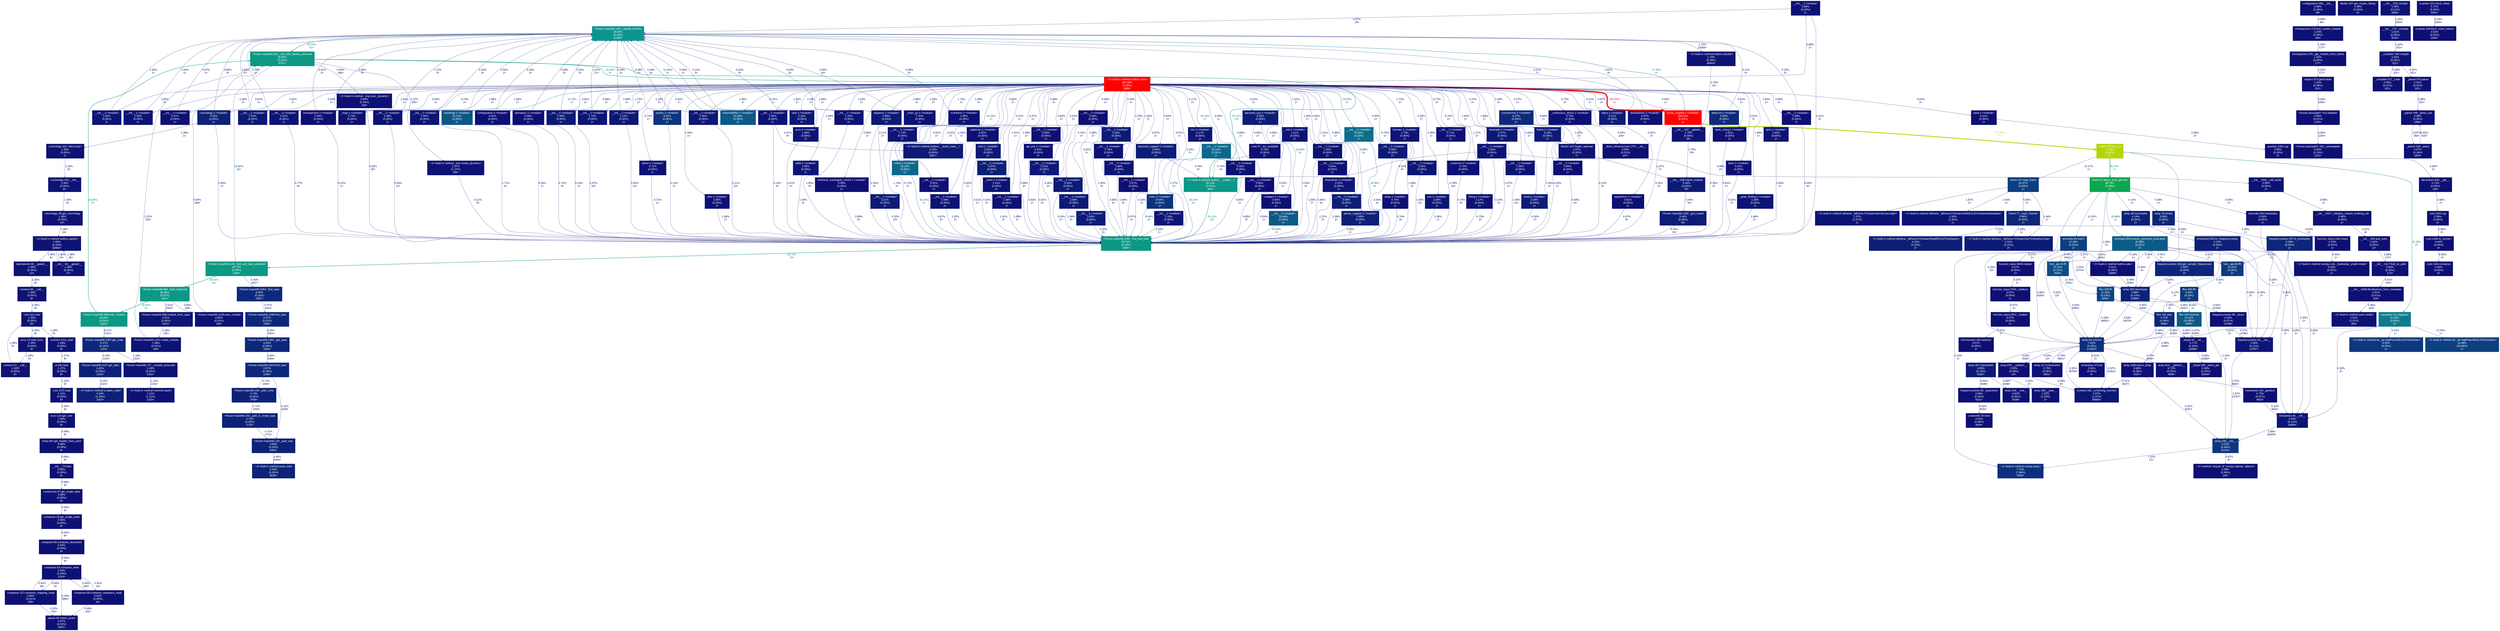 digraph {
	graph [fontname=Arial, nodesep=0.125, ranksep=0.25];
	node [fontcolor=white, fontname=Arial, height=0, shape=box, style=filled, width=0];
	edge [fontname=Arial];
	23 [color="#0d1074", fontcolor="#ffffff", fontsize="10.00", label="__init__:1:<module>\n0.68%\n(0.00%)\n1×", tooltip="/work/pi_ccapano_umassd_edu/nperla_umassd_edu/envs/pycbc/lib/python3.11/site-packages/numpy/core/__init__.py"];
	23 -> 346 [arrowsize="0.35", color="#0d0f73", fontcolor="#0d0f73", fontsize="10.00", label="0.57%\n19×", labeldistance="0.50", penwidth="0.50"];
	23 -> 1118 [arrowsize="0.35", color="#0d0d73", fontcolor="#0d0d73", fontsize="10.00", label="0.11%\n3×", labeldistance="0.50", penwidth="0.50"];
	34 [color="#0d0f74", fontcolor="#ffffff", fontsize="10.00", label="<frozen posixpath>:421:_joinrealpath\n0.60%\n(0.15%)\n1101×", tooltip="<frozen posixpath>"];
	35 [color="#0d0f74", fontcolor="#ffffff", fontsize="10.00", label="<frozen posixpath>:412:realpath\n0.65%\n(0.01%)\n1100×", tooltip="<frozen posixpath>"];
	35 -> 34 [arrowsize="0.35", color="#0d0f74", fontcolor="#0d0f74", fontsize="10.00", label="0.60%\n1100×", labeldistance="0.50", penwidth="0.50"];
	36 [color="#0d1174", fontcolor="#ffffff", fontsize="10.00", label="inspect:973:getmodule\n1.02%\n(0.08%)\n202×", tooltip="/work/pi_ccapano_umassd_edu/nperla_umassd_edu/envs/pycbc/lib/python3.11/inspect.py"];
	36 -> 35 [arrowsize="0.35", color="#0d0f74", fontcolor="#0d0f74", fontsize="10.00", label="0.64%\n1092×", labeldistance="0.50", penwidth="0.50"];
	67 [color="#0d0f74", fontcolor="#ffffff", fontsize="10.00", label="__init__:2189:distributions_from_metadata\n0.61%\n(0.01%)\n324×", tooltip="/work/pi_ccapano_umassd_edu/nperla_umassd_edu/envs/pycbc/lib/python3.11/site-packages/pkg_resources/__init__.py"];
	67 -> 1670 [arrowsize="0.35", color="#0d0f73", fontcolor="#0d0f73", fontsize="10.00", label="0.46%\n162×", labeldistance="0.50", penwidth="0.50"];
	82 [color="#0d1174", fontcolor="#ffffff", fontsize="10.00", label="libutils:157:get_ctypes_library\n0.96%\n(0.00%)\n5×", tooltip="/work/pi_ccapano_umassd_edu/nperla_umassd_edu/envs/pycbc/lib/python3.11/site-packages/pycbc/libutils.py"];
	86 [color="#0d1074", fontcolor="#ffffff", fontsize="10.00", label="__init__:2117:find_on_path\n0.80%\n(0.02%)\n172×", tooltip="/work/pi_ccapano_umassd_edu/nperla_umassd_edu/envs/pycbc/lib/python3.11/site-packages/pkg_resources/__init__.py"];
	86 -> 67 [arrowsize="0.35", color="#0d0f74", fontcolor="#0d0f74", fontsize="10.00", label="0.61%\n324×", labeldistance="0.50", penwidth="0.50"];
	121 [color="#0d2a7b", fontcolor="#ffffff", fontsize="10.00", label="detector:1:<module>\n6.56%\n(0.00%)\n1×", tooltip="/work/pi_ccapano_umassd_edu/nperla_umassd_edu/envs/pycbc/lib/python3.11/site-packages/pycbc/detector.py"];
	121 -> 346 [arrowsize="0.35", color="#0d1a77", fontcolor="#0d1a77", fontsize="10.00", label="3.21%\n4×", labeldistance="0.50", penwidth="0.50"];
	121 -> 1118 [arrowsize="0.35", color="#0d1b77", fontcolor="#0d1b77", fontsize="10.00", label="3.35%\n2×", labeldistance="0.50", penwidth="0.50"];
	125 [color="#0d1475", fontcolor="#ffffff", fontsize="10.00", label="__init__:1:<module>\n1.73%\n(0.00%)\n1×", tooltip="/work/pi_ccapano_umassd_edu/nperla_umassd_edu/envs/pycbc/lib/python3.11/site-packages/numpy/__init__.py"];
	125 -> 346 [arrowsize="0.35", color="#0d1475", fontcolor="#0d1475", fontsize="10.00", label="1.67%\n17×", labeldistance="0.50", penwidth="0.50"];
	180 [color="#0d1074", fontcolor="#ffffff", fontsize="10.00", label="~:0:<built-in method _imp.exec_dynamic>\n0.84%\n(0.26%)\n195×", tooltip="~"];
	180 -> 1118 [arrowsize="0.35", color="#0d0f74", fontcolor="#0d0f74", fontsize="10.00", label="0.62%\n25×", labeldistance="0.50", penwidth="0.50"];
	183 [color="#0d1274", fontcolor="#ffffff", fontsize="10.00", label="~:0:<built-in method _imp.create_dynamic>\n1.37%\n(1.27%)\n195×", tooltip="~"];
	183 -> 1118 [arrowsize="0.35", color="#0d0d73", fontcolor="#0d0d73", fontsize="10.00", label="0.11%\n8×", labeldistance="0.50", penwidth="0.50"];
	202 [color="#0d1b77", fontcolor="#ffffff", fontsize="10.00", label="~:0:<built-in method builtins.__build_class__>\n3.25%\n(0.60%)\n3267×", tooltip="~"];
	296 [color="#0d277a", fontcolor="#ffffff", fontsize="10.00", label="<frozen importlib:1604:find_spec\n5.97%\n(0.24%)\n2159×", tooltip="<frozen importlib._bootstrap_external>"];
	296 -> 336 [arrowsize="0.35", color="#0d2179", fontcolor="#0d2179", fontsize="10.00", label="4.74%\n2458×", labeldistance="0.50", penwidth="0.50"];
	296 -> 338 [arrowsize="0.35", color="#0d0d73", fontcolor="#0d0d73", fontsize="10.00", label="0.12%\n2159×", labeldistance="0.50", penwidth="0.50"];
	297 [color="#0d277b", fontcolor="#ffffff", fontsize="10.00", label="<frozen importlib:1464:_get_spec\n6.05%\n(0.06%)\n1564×", tooltip="<frozen importlib._bootstrap_external>"];
	297 -> 296 [arrowsize="0.35", color="#0d277a", fontcolor="#0d277a", fontsize="10.00", label="5.90%\n2069×", labeldistance="0.50", penwidth="0.50"];
	305 [color="#0d277b", fontcolor="#ffffff", fontsize="10.00", label="<frozen importlib:1496:find_spec\n6.07%\n(0.02%)\n1563×", tooltip="<frozen importlib._bootstrap_external>"];
	305 -> 297 [arrowsize="0.35", color="#0d277b", fontcolor="#0d277b", fontsize="10.00", label="6.05%\n1563×", labeldistance="0.50", penwidth="0.50"];
	306 [color="#0d297b", fontcolor="#ffffff", fontsize="10.00", label="<frozen importlib:1054:_find_spec\n6.40%\n(0.16%)\n1567×", tooltip="<frozen importlib._bootstrap>"];
	306 -> 305 [arrowsize="0.35", color="#0d277b", fontcolor="#0d277b", fontsize="10.00", label="6.07%\n1563×", labeldistance="0.50", penwidth="0.50"];
	312 [color="#0d1074", fontcolor="#ffffff", fontsize="10.00", label="<frozen importlib:1239:exec_module\n0.84%\n(0.01%)\n195×", tooltip="<frozen importlib._bootstrap_external>"];
	312 -> 1427 [arrowsize="0.35", color="#0d1074", fontcolor="#0d1074", fontsize="10.00", label="0.84%\n166×", labeldistance="0.50", penwidth="0.50"];
	313 [color="#0c9884", fontcolor="#ffffff", fontsize="10.00", label="<frozen importlib:666:_load_unlocked\n28.65%\n(0.07%)\n1521×", tooltip="<frozen importlib._bootstrap>"];
	313 -> 312 [arrowsize="0.35", color="#0d1074", fontcolor="#0d1074", fontsize="10.00", label="0.84%\n166×", labeldistance="0.50", penwidth="0.50"];
	313 -> 315 [arrowsize="0.35", color="#0d1575", fontcolor="#0d1575", fontsize="10.00", label="2.01%\n1502×", labeldistance="0.50", penwidth="0.50"];
	313 -> 324 [arrowsize="0.54", color="#0c9884", fontcolor="#0c9884", fontsize="10.00", label="28.64%\n9×", labeldistance="1.15", penwidth="1.15"];
	314 [color="#0d1275", fontcolor="#ffffff", fontsize="10.00", label="<frozen importlib:1231:create_module\n1.38%\n(0.01%)\n195×", tooltip="<frozen importlib._bootstrap_external>"];
	314 -> 1427 [arrowsize="0.35", color="#0d1275", fontcolor="#0d1275", fontsize="10.00", label="1.37%\n192×", labeldistance="0.50", penwidth="0.50"];
	315 [color="#0d1575", fontcolor="#ffffff", fontsize="10.00", label="<frozen importlib:566:module_from_spec\n2.01%\n(0.04%)\n1521×", tooltip="<frozen importlib._bootstrap>"];
	315 -> 314 [arrowsize="0.35", color="#0d1275", fontcolor="#0d1275", fontsize="10.00", label="1.38%\n192×", labeldistance="0.50", penwidth="0.50"];
	318 [color="#0d277b", fontcolor="#ffffff", fontsize="10.00", label="<frozen importlib:1007:get_code\n6.07%\n(0.12%)\n1315×", tooltip="<frozen importlib._bootstrap_external>"];
	318 -> 321 [arrowsize="0.35", color="#0d2078", fontcolor="#0d2078", fontsize="10.00", label="4.43%\n1315×", labeldistance="0.50", penwidth="0.50"];
	318 -> 327 [arrowsize="0.35", color="#0d1274", fontcolor="#0d1274", fontsize="10.00", label="1.18%\n1315×", labeldistance="0.50", penwidth="0.50"];
	321 [color="#0d2078", fontcolor="#ffffff", fontsize="10.00", label="<frozen importlib:1127:get_data\n4.43%\n(0.05%)\n1315×", tooltip="<frozen importlib._bootstrap_external>"];
	321 -> 1649 [arrowsize="0.35", color="#0d1f78", fontcolor="#0d1f78", fontsize="10.00", label="4.19%\n1315×", labeldistance="0.50", penwidth="0.50"];
	324 [color="#0c9884", fontcolor="#ffffff", fontsize="10.00", label="<frozen importlib:934:exec_module\n28.64%\n(0.03%)\n1315×", tooltip="<frozen importlib._bootstrap_external>"];
	324 -> 318 [arrowsize="0.35", color="#0d277b", fontcolor="#0d277b", fontsize="10.00", label="6.07%\n1315×", labeldistance="0.50", penwidth="0.50"];
	324 -> 1427 [arrowsize="0.53", color="#0c9884", fontcolor="#0c9884", fontsize="10.00", label="28.58%\n9×", labeldistance="1.14", penwidth="1.14"];
	327 [color="#0d1274", fontcolor="#ffffff", fontsize="10.00", label="<frozen importlib:727:_compile_bytecode\n1.18%\n(0.04%)\n1315×", tooltip="<frozen importlib._bootstrap_external>"];
	327 -> 1729 [arrowsize="0.35", color="#0d1174", fontcolor="#0d1174", fontsize="10.00", label="1.12%\n1315×", labeldistance="0.50", penwidth="0.50"];
	336 [color="#0d2179", fontcolor="#ffffff", fontsize="10.00", label="<frozen importlib:159:_path_isfile\n4.74%\n(0.02%)\n2458×", tooltip="<frozen importlib._bootstrap_external>"];
	336 -> 337 [arrowsize="0.35", color="#0d2179", fontcolor="#0d2179", fontsize="10.00", label="4.72%\n2458×", labeldistance="0.50", penwidth="0.50"];
	337 [color="#0d2179", fontcolor="#ffffff", fontsize="10.00", label="<frozen importlib:150:_path_is_mode_type\n4.74%\n(0.03%)\n2715×", tooltip="<frozen importlib._bootstrap_external>"];
	337 -> 338 [arrowsize="0.35", color="#0d2179", fontcolor="#0d2179", fontsize="10.00", label="4.71%\n2715×", labeldistance="0.50", penwidth="0.50"];
	338 [color="#0d2279", fontcolor="#ffffff", fontsize="10.00", label="<frozen importlib:140:_path_stat\n4.89%\n(0.03%)\n6359×", tooltip="<frozen importlib._bootstrap_external>"];
	338 -> 1665 [arrowsize="0.35", color="#0d2279", fontcolor="#0d2279", fontsize="10.00", label="4.86%\n6359×", labeldistance="0.50", penwidth="0.50"];
	346 [color="#0c958f", fontcolor="#ffffff", fontsize="10.00", label="<frozen importlib:1207:_handle_fromlist\n26.08%\n(0.10%)\n11085×", tooltip="<frozen importlib._bootstrap>"];
	346 -> 1427 [arrowsize="0.51", color="#0c958f", fontcolor="#0c958f", fontsize="10.00", label="26.00%\n61×", labeldistance="1.04", penwidth="1.04"];
	346 -> 2105 [arrowsize="0.35", color="#0d1475", fontcolor="#0d1475", fontsize="10.00", label="1.73%\n21800×", labeldistance="0.50", penwidth="0.50"];
	347 [color="#0c9886", fontcolor="#ffffff", fontsize="10.00", label="~:0:<built-in method builtins.__import__>\n28.13%\n(0.02%)\n849×", tooltip="~"];
	347 -> 1118 [arrowsize="0.53", color="#0c9886", fontcolor="#0c9886", fontsize="10.00", label="28.13%\n15×", labeldistance="1.13", penwidth="1.13"];
	362 [color="#ff0000", fontcolor="#ffffff", fontsize="10.00", label="pycbc_inspiral:1:<module>\n100.00%\n(0.00%)\n1×", tooltip="/work/pi_ccapano_umassd_edu/nperla_umassd_edu/envs/pycbc/bin/pycbc_inspiral"];
	362 -> 346 [arrowsize="0.47", color="#0c8390", fontcolor="#0c8390", fontsize="10.00", label="22.45%\n4×", labeldistance="0.90", penwidth="0.90"];
	362 -> 1118 [arrowsize="0.35", color="#0d287b", fontcolor="#0d287b", fontsize="10.00", label="6.26%\n5×", labeldistance="0.50", penwidth="0.50"];
	362 -> 2136 [arrowsize="0.84", color="#b5d406", fontcolor="#b5d406", fontsize="10.00", label="71.24%\n1×", labeldistance="2.85", penwidth="2.85"];
	397 [color="#0d1074", fontcolor="#ffffff", fontsize="10.00", label="array:1:<module>\n0.75%\n(0.00%)\n1×", tooltip="/work/pi_ccapano_umassd_edu/nperla_umassd_edu/envs/pycbc/lib/python3.11/site-packages/pycbc/types/array.py"];
	397 -> 1118 [arrowsize="0.35", color="#0d1074", fontcolor="#0d1074", fontsize="10.00", label="0.74%\n3×", labeldistance="0.50", penwidth="0.50"];
	401 [color="#0d1f78", fontcolor="#ffffff", fontsize="10.00", label="timeseries:933:to_frequencyseries\n4.14%\n(0.00%)\n1×", tooltip="/work/pi_ccapano_umassd_edu/nperla_umassd_edu/envs/pycbc/lib/python3.11/site-packages/pycbc/types/timeseries.py"];
	401 -> 2210 [arrowsize="0.35", color="#0d0e73", fontcolor="#0d0e73", fontsize="10.00", label="0.26%\n1×", labeldistance="0.50", penwidth="0.50"];
	401 -> 2211 [arrowsize="0.35", color="#0d0e73", fontcolor="#0d0e73", fontsize="10.00", label="0.26%\n1×", labeldistance="0.50", penwidth="0.50"];
	401 -> 2213 [arrowsize="0.35", color="#0d1b77", fontcolor="#0d1b77", fontsize="10.00", label="3.45%\n1×", labeldistance="0.50", penwidth="0.50"];
	401 -> 3489 [arrowsize="0.35", color="#0d0d73", fontcolor="#0d0d73", fontsize="10.00", label="0.17%\n2×", labeldistance="0.50", penwidth="0.50"];
	402 [color="#0d257a", fontcolor="#ffffff", fontsize="10.00", label="frequencyseries:437:to_timeseries\n5.58%\n(0.00%)\n1×", tooltip="/work/pi_ccapano_umassd_edu/nperla_umassd_edu/envs/pycbc/lib/python3.11/site-packages/pycbc/types/frequencyseries.py"];
	402 -> 2210 [arrowsize="0.35", color="#0d0e73", fontcolor="#0d0e73", fontsize="10.00", label="0.26%\n1×", labeldistance="0.50", penwidth="0.50"];
	402 -> 2211 [arrowsize="0.35", color="#0d0e73", fontcolor="#0d0e73", fontsize="10.00", label="0.25%\n1×", labeldistance="0.50", penwidth="0.50"];
	402 -> 2214 [arrowsize="0.35", color="#0d2279", fontcolor="#0d2279", fontsize="10.00", label="5.01%\n1×", labeldistance="0.50", penwidth="0.50"];
	417 [color="#0d1375", fontcolor="#ffffff", fontsize="10.00", label="__init__:1:<module>\n1.50%\n(0.00%)\n1×", tooltip="/work/pi_ccapano_umassd_edu/nperla_umassd_edu/envs/pycbc/lib/python3.11/site-packages/astropy/__init__.py"];
	417 -> 202 [arrowsize="0.35", color="#0d0e73", fontcolor="#0d0e73", fontsize="10.00", label="0.41%\n4×", labeldistance="0.50", penwidth="0.50"];
	417 -> 346 [arrowsize="0.35", color="#0d1174", fontcolor="#0d1174", fontsize="10.00", label="0.94%\n1×", labeldistance="0.50", penwidth="0.50"];
	417 -> 1118 [arrowsize="0.35", color="#0d0d73", fontcolor="#0d0d73", fontsize="10.00", label="0.14%\n4×", labeldistance="0.50", penwidth="0.50"];
	419 [color="#0c5686", fontcolor="#ffffff", fontsize="10.00", label="eventmgr:1:<module>\n15.14%\n(0.00%)\n1×", tooltip="/work/pi_ccapano_umassd_edu/nperla_umassd_edu/envs/pycbc/lib/python3.11/site-packages/pycbc/events/eventmgr.py"];
	419 -> 346 [arrowsize="0.35", color="#0d337e", fontcolor="#0d337e", fontsize="10.00", label="8.56%\n2×", labeldistance="0.50", penwidth="0.50"];
	419 -> 1118 [arrowsize="0.35", color="#0d2a7b", fontcolor="#0d2a7b", fontsize="10.00", label="6.58%\n1×", labeldistance="0.50", penwidth="0.50"];
	420 [color="#0c5987", fontcolor="#ffffff", fontsize="10.00", label="matchedfilter:1:<module>\n15.65%\n(0.00%)\n1×", tooltip="/work/pi_ccapano_umassd_edu/nperla_umassd_edu/envs/pycbc/lib/python3.11/site-packages/pycbc/filter/matchedfilter.py"];
	420 -> 346 [arrowsize="0.40", color="#0c5987", fontcolor="#0c5987", fontsize="10.00", label="15.65%\n5×", labeldistance="0.63", penwidth="0.63"];
	422 [color="#0d1174", fontcolor="#ffffff", fontsize="10.00", label="configuration:1:<module>\n0.91%\n(0.00%)\n1×", tooltip="/work/pi_ccapano_umassd_edu/nperla_umassd_edu/envs/pycbc/lib/python3.11/site-packages/astropy/config/configuration.py"];
	422 -> 346 [arrowsize="0.35", color="#0d0e73", fontcolor="#0d0e73", fontsize="10.00", label="0.19%\n2×", labeldistance="0.50", penwidth="0.50"];
	422 -> 1118 [arrowsize="0.35", color="#0d1074", fontcolor="#0d1074", fontsize="10.00", label="0.72%\n4×", labeldistance="0.50", penwidth="0.50"];
	423 [color="#0d1174", fontcolor="#ffffff", fontsize="10.00", label="configuration:258:__init__\n0.98%\n(0.00%)\n48×", tooltip="/work/pi_ccapano_umassd_edu/nperla_umassd_edu/envs/pycbc/lib/python3.11/site-packages/astropy/config/configuration.py"];
	423 -> 2216 [arrowsize="0.35", color="#0d1174", fontcolor="#0d1174", fontsize="10.00", label="0.98%\n48×", labeldistance="0.50", penwidth="0.50"];
	436 [color="#0d1475", fontcolor="#ffffff", fontsize="10.00", label="formats:1:<module>\n1.73%\n(0.00%)\n1×", tooltip="/work/pi_ccapano_umassd_edu/nperla_umassd_edu/envs/pycbc/lib/python3.11/site-packages/astropy/time/formats.py"];
	436 -> 1118 [arrowsize="0.35", color="#0d1475", fontcolor="#0d1475", fontsize="10.00", label="1.69%\n3×", labeldistance="0.50", penwidth="0.50"];
	448 [color="#0d0f73", fontcolor="#ffffff", fontsize="10.00", label="astrophys:1:<module>\n0.58%\n(0.00%)\n1×", tooltip="/work/pi_ccapano_umassd_edu/nperla_umassd_edu/envs/pycbc/lib/python3.11/site-packages/astropy/units/astrophys.py"];
	448 -> 346 [arrowsize="0.35", color="#0d0d73", fontcolor="#0d0d73", fontsize="10.00", label="0.18%\n2×", labeldistance="0.50", penwidth="0.50"];
	448 -> 1118 [arrowsize="0.35", color="#0d0d73", fontcolor="#0d0d73", fontsize="10.00", label="0.14%\n1×", labeldistance="0.50", penwidth="0.50"];
	462 [color="#0d1876", fontcolor="#ffffff", fontsize="10.00", label="__init__:1:<module>\n2.69%\n(0.00%)\n1×", tooltip="/work/pi_ccapano_umassd_edu/nperla_umassd_edu/envs/pycbc/lib/python3.11/site-packages/astropy/coordinates/builtin_frames/__init__.py"];
	462 -> 346 [arrowsize="0.35", color="#0d0e73", fontcolor="#0d0e73", fontsize="10.00", label="0.22%\n2×", labeldistance="0.50", penwidth="0.50"];
	462 -> 1118 [arrowsize="0.35", color="#0d1776", fontcolor="#0d1776", fontsize="10.00", label="2.47%\n16×", labeldistance="0.50", penwidth="0.50"];
	464 [color="#0d1676", fontcolor="#ffffff", fontsize="10.00", label="utils:1:<module>\n2.16%\n(0.00%)\n1×", tooltip="/work/pi_ccapano_umassd_edu/nperla_umassd_edu/envs/pycbc/lib/python3.11/site-packages/astropy/coordinates/builtin_frames/utils.py"];
	464 -> 346 [arrowsize="0.35", color="#0d1675", fontcolor="#0d1675", fontsize="10.00", label="2.11%\n3×", labeldistance="0.50", penwidth="0.50"];
	466 [color="#0d1575", fontcolor="#ffffff", fontsize="10.00", label="__init__:1:<module>\n2.05%\n(0.00%)\n1×", tooltip="/work/pi_ccapano_umassd_edu/nperla_umassd_edu/envs/pycbc/lib/python3.11/site-packages/astropy/table/__init__.py"];
	466 -> 1118 [arrowsize="0.35", color="#0d1475", fontcolor="#0d1475", fontsize="10.00", label="1.84%\n12×", labeldistance="0.50", penwidth="0.50"];
	467 [color="#0d1575", fontcolor="#ffffff", fontsize="10.00", label="iers:1:<module>\n2.08%\n(0.00%)\n1×", tooltip="/work/pi_ccapano_umassd_edu/nperla_umassd_edu/envs/pycbc/lib/python3.11/site-packages/astropy/utils/iers/iers.py"];
	467 -> 1118 [arrowsize="0.35", color="#0d1575", fontcolor="#0d1575", fontsize="10.00", label="2.06%\n1×", labeldistance="0.50", penwidth="0.50"];
	477 [color="#0d1074", fontcolor="#ffffff", fontsize="10.00", label="__init__:1:<module>\n0.71%\n(0.00%)\n1×", tooltip="/work/pi_ccapano_umassd_edu/nperla_umassd_edu/envs/pycbc/lib/python3.11/site-packages/astropy/io/ascii/__init__.py"];
	477 -> 1118 [arrowsize="0.35", color="#0d1074", fontcolor="#0d1074", fontsize="10.00", label="0.70%\n13×", labeldistance="0.50", penwidth="0.50"];
	507 [color="#0d1675", fontcolor="#ffffff", fontsize="10.00", label="__init__:1:<module>\n2.13%\n(0.00%)\n1×", tooltip="/work/pi_ccapano_umassd_edu/nperla_umassd_edu/envs/pycbc/lib/python3.11/site-packages/scipy/optimize/__init__.py"];
	507 -> 346 [arrowsize="0.35", color="#0d0d73", fontcolor="#0d0d73", fontsize="10.00", label="0.10%\n2×", labeldistance="0.50", penwidth="0.50"];
	507 -> 1118 [arrowsize="0.35", color="#0d1575", fontcolor="#0d1575", fontsize="10.00", label="2.02%\n14×", labeldistance="0.50", penwidth="0.50"];
	508 [color="#0d337e", fontcolor="#ffffff", fontsize="10.00", label="pnutils:1:<module>\n8.52%\n(0.00%)\n1×", tooltip="/work/pi_ccapano_umassd_edu/nperla_umassd_edu/envs/pycbc/lib/python3.11/site-packages/pycbc/pnutils.py"];
	508 -> 346 [arrowsize="0.35", color="#0d297b", fontcolor="#0d297b", fontsize="10.00", label="6.38%\n2×", labeldistance="0.50", penwidth="0.50"];
	508 -> 1118 [arrowsize="0.35", color="#0d1675", fontcolor="#0d1675", fontsize="10.00", label="2.14%\n1×", labeldistance="0.50", penwidth="0.50"];
	510 [color="#0d1074", fontcolor="#ffffff", fontsize="10.00", label="_minimize:1:<module>\n0.73%\n(0.00%)\n1×", tooltip="/work/pi_ccapano_umassd_edu/nperla_umassd_edu/envs/pycbc/lib/python3.11/site-packages/scipy/optimize/_minimize.py"];
	510 -> 1118 [arrowsize="0.35", color="#0d1074", fontcolor="#0d1074", fontsize="10.00", label="0.73%\n9×", labeldistance="0.50", penwidth="0.50"];
	519 [color="#0d297b", fontcolor="#ffffff", fontsize="10.00", label="conversions:1:<module>\n6.37%\n(0.00%)\n1×", tooltip="/work/pi_ccapano_umassd_edu/nperla_umassd_edu/envs/pycbc/lib/python3.11/site-packages/pycbc/conversions.py"];
	519 -> 1118 [arrowsize="0.35", color="#0d2179", fontcolor="#0d2179", fontsize="10.00", label="4.63%\n2×", labeldistance="0.50", penwidth="0.50"];
	519 -> 7471 [arrowsize="0.35", color="#0d1475", fontcolor="#0d1475", fontsize="10.00", label="1.67%\n2×", labeldistance="0.50", penwidth="0.50"];
	527 [color="#0d0f74", fontcolor="#ffffff", fontsize="10.00", label="base:1:<module>\n0.61%\n(0.00%)\n1×", tooltip="/work/pi_ccapano_umassd_edu/nperla_umassd_edu/envs/pycbc/lib/python3.11/site-packages/astropy/cosmology/flrw/base.py"];
	527 -> 3594 [arrowsize="0.35", color="#0d0f73", fontcolor="#0d0f73", fontsize="10.00", label="0.56%\n2×", labeldistance="0.50", penwidth="0.50"];
	529 [color="#0d1274", fontcolor="#ffffff", fontsize="10.00", label="fitting:1:<module>\n1.17%\n(0.00%)\n1×", tooltip="/work/pi_ccapano_umassd_edu/nperla_umassd_edu/envs/pycbc/lib/python3.11/site-packages/astropy/modeling/fitting.py"];
	529 -> 1118 [arrowsize="0.35", color="#0d1074", fontcolor="#0d1074", fontsize="10.00", label="0.73%\n3×", labeldistance="0.50", penwidth="0.50"];
	547 [color="#0d1375", fontcolor="#ffffff", fontsize="10.00", label="__init__:1:<module>\n1.62%\n(0.00%)\n1×", tooltip="/work/pi_ccapano_umassd_edu/nperla_umassd_edu/envs/pycbc/lib/python3.11/site-packages/pkg_resources/__init__.py"];
	547 -> 347 [arrowsize="0.35", color="#0d0e73", fontcolor="#0d0e73", fontsize="10.00", label="0.32%\n5×", labeldistance="0.50", penwidth="0.50"];
	547 -> 1118 [arrowsize="0.35", color="#0d0e73", fontcolor="#0d0e73", fontsize="10.00", label="0.24%\n2×", labeldistance="0.50", penwidth="0.50"];
	547 -> 3823 [arrowsize="0.35", color="#0d1174", fontcolor="#0d1174", fontsize="10.00", label="0.96%\n2×", labeldistance="0.50", penwidth="0.50"];
	553 [color="#0d1776", fontcolor="#ffffff", fontsize="10.00", label="__init__:1:<module>\n2.46%\n(0.00%)\n1×", tooltip="/work/pi_ccapano_umassd_edu/nperla_umassd_edu/envs/pycbc/lib/python3.11/site-packages/scipy/signal/__init__.py"];
	553 -> 346 [arrowsize="0.35", color="#0d0e73", fontcolor="#0d0e73", fontsize="10.00", label="0.34%\n3×", labeldistance="0.50", penwidth="0.50"];
	553 -> 1118 [arrowsize="0.35", color="#0d1675", fontcolor="#0d1675", fontsize="10.00", label="2.11%\n14×", labeldistance="0.50", penwidth="0.50"];
	554 [color="#0d1776", fontcolor="#ffffff", fontsize="10.00", label="resample:1:<module>\n2.47%\n(0.00%)\n1×", tooltip="/work/pi_ccapano_umassd_edu/nperla_umassd_edu/envs/pycbc/lib/python3.11/site-packages/pycbc/filter/resample.py"];
	554 -> 1118 [arrowsize="0.35", color="#0d1776", fontcolor="#0d1776", fontsize="10.00", label="2.47%\n1×", labeldistance="0.50", penwidth="0.50"];
	564 [color="#0d1475", fontcolor="#ffffff", fontsize="10.00", label="__init__:1:<module>\n1.66%\n(0.00%)\n1×", tooltip="/work/pi_ccapano_umassd_edu/nperla_umassd_edu/envs/pycbc/lib/python3.11/site-packages/scipy/stats/__init__.py"];
	564 -> 1118 [arrowsize="0.35", color="#0d1375", fontcolor="#0d1375", fontsize="10.00", label="1.59%\n13×", labeldistance="0.50", penwidth="0.50"];
	565 [color="#0d1274", fontcolor="#ffffff", fontsize="10.00", label="_stats_py:1:<module>\n1.20%\n(0.00%)\n1×", tooltip="/work/pi_ccapano_umassd_edu/nperla_umassd_edu/envs/pycbc/lib/python3.11/site-packages/scipy/stats/_stats_py.py"];
	565 -> 346 [arrowsize="0.35", color="#0d1174", fontcolor="#0d1174", fontsize="10.00", label="1.00%\n10×", labeldistance="0.50", penwidth="0.50"];
	567 [color="#0d1074", fontcolor="#ffffff", fontsize="10.00", label="_continuous_distns:1:<module>\n0.73%\n(0.00%)\n1×", tooltip="/work/pi_ccapano_umassd_edu/nperla_umassd_edu/envs/pycbc/lib/python3.11/site-packages/scipy/stats/_continuous_distns.py"];
	567 -> 1118 [arrowsize="0.35", color="#0d0d73", fontcolor="#0d0d73", fontsize="10.00", label="0.12%\n3×", labeldistance="0.50", penwidth="0.50"];
	567 -> 3007 [arrowsize="0.35", color="#0d0f73", fontcolor="#0d0f73", fontsize="10.00", label="0.54%\n106×", labeldistance="0.50", penwidth="0.50"];
	568 [color="#0d1274", fontcolor="#ffffff", fontsize="10.00", label="__init__:1:<module>\n1.20%\n(0.00%)\n1×", tooltip="/work/pi_ccapano_umassd_edu/nperla_umassd_edu/envs/pycbc/lib/python3.11/site-packages/requests/__init__.py"];
	568 -> 346 [arrowsize="0.35", color="#0d0d73", fontcolor="#0d0d73", fontsize="10.00", label="0.15%\n3×", labeldistance="0.50", penwidth="0.50"];
	568 -> 1118 [arrowsize="0.35", color="#0d1174", fontcolor="#0d1174", fontsize="10.00", label="1.05%\n4×", labeldistance="0.50", penwidth="0.50"];
	588 [color="#0d1b77", fontcolor="#ffffff", fontsize="10.00", label="strain:1:<module>\n3.26%\n(0.00%)\n1×", tooltip="/work/pi_ccapano_umassd_edu/nperla_umassd_edu/envs/pycbc/lib/python3.11/site-packages/pycbc/strain/strain.py"];
	588 -> 1118 [arrowsize="0.35", color="#0d1b77", fontcolor="#0d1b77", fontsize="10.00", label="3.26%\n2×", labeldistance="0.50", penwidth="0.50"];
	589 [color="#0d1a77", fontcolor="#ffffff", fontsize="10.00", label="frame:1:<module>\n3.18%\n(0.00%)\n1×", tooltip="/work/pi_ccapano_umassd_edu/nperla_umassd_edu/envs/pycbc/lib/python3.11/site-packages/pycbc/frame/frame.py"];
	589 -> 1118 [arrowsize="0.35", color="#0d1a77", fontcolor="#0d1a77", fontsize="10.00", label="3.18%\n2×", labeldistance="0.50", penwidth="0.50"];
	590 [color="#0d1a77", fontcolor="#ffffff", fontsize="10.00", label="inject:1:<module>\n3.21%\n(0.00%)\n1×", tooltip="/work/pi_ccapano_umassd_edu/nperla_umassd_edu/envs/pycbc/lib/python3.11/site-packages/pycbc/inject/inject.py"];
	590 -> 346 [arrowsize="0.35", color="#0d1a77", fontcolor="#0d1a77", fontsize="10.00", label="3.21%\n7×", labeldistance="0.50", penwidth="0.50"];
	591 [color="#0d1977", fontcolor="#ffffff", fontsize="10.00", label="requests:1:<module>\n2.96%\n(0.00%)\n1×", tooltip="/work/pi_ccapano_umassd_edu/nperla_umassd_edu/envs/pycbc/lib/python3.11/site-packages/igwn_auth_utils/requests.py"];
	591 -> 346 [arrowsize="0.35", color="#0d0f73", fontcolor="#0d0f73", fontsize="10.00", label="0.43%\n3×", labeldistance="0.50", penwidth="0.50"];
	591 -> 1118 [arrowsize="0.35", color="#0d1776", fontcolor="#0d1776", fontsize="10.00", label="2.53%\n4×", labeldistance="0.50", penwidth="0.50"];
	601 [color="#0d0f74", fontcolor="#ffffff", fontsize="10.00", label="__init__:1:<module>\n0.66%\n(0.00%)\n1×", tooltip="/work/pi_ccapano_umassd_edu/nperla_umassd_edu/envs/pycbc/lib/python3.11/site-packages/urllib3/__init__.py"];
	601 -> 1118 [arrowsize="0.35", color="#0d0f74", fontcolor="#0d0f74", fontsize="10.00", label="0.63%\n6×", labeldistance="0.50", penwidth="0.50"];
	614 [color="#0d0f74", fontcolor="#ffffff", fontsize="10.00", label="algorithms:1:<module>\n0.61%\n(0.00%)\n1×", tooltip="/work/pi_ccapano_umassd_edu/nperla_umassd_edu/envs/pycbc/lib/python3.11/site-packages/jwt/algorithms.py"];
	614 -> 1118 [arrowsize="0.35", color="#0d0f73", fontcolor="#0d0f73", fontsize="10.00", label="0.57%\n8×", labeldistance="0.50", penwidth="0.50"];
	615 [color="#0d1174", fontcolor="#ffffff", fontsize="10.00", label="scitokens:1:<module>\n1.08%\n(0.00%)\n1×", tooltip="/work/pi_ccapano_umassd_edu/nperla_umassd_edu/envs/pycbc/lib/python3.11/site-packages/scitokens/scitokens.py"];
	615 -> 346 [arrowsize="0.35", color="#0d0e73", fontcolor="#0d0e73", fontsize="10.00", label="0.36%\n5×", labeldistance="0.50", penwidth="0.50"];
	615 -> 1118 [arrowsize="0.35", color="#0d1074", fontcolor="#0d1074", fontsize="10.00", label="0.71%\n2×", labeldistance="0.50", penwidth="0.50"];
	687 [color="#0d1074", fontcolor="#ffffff", fontsize="10.00", label="bank_chisq:1:<module>\n0.81%\n(0.00%)\n1×", tooltip="/work/pi_ccapano_umassd_edu/nperla_umassd_edu/envs/pycbc/lib/python3.11/site-packages/pycbc/vetoes/bank_chisq.py"];
	687 -> 1118 [arrowsize="0.35", color="#0d1074", fontcolor="#0d1074", fontsize="10.00", label="0.81%\n1×", labeldistance="0.50", penwidth="0.50"];
	709 [color="#0d0f73", fontcolor="#ffffff", fontsize="10.00", label="bank:1:<module>\n0.51%\n(0.00%)\n1×", tooltip="/work/pi_ccapano_umassd_edu/nperla_umassd_edu/envs/pycbc/lib/python3.11/site-packages/pycbc/waveform/bank.py"];
	709 -> 1118 [arrowsize="0.35", color="#0d0f73", fontcolor="#0d0f73", fontsize="10.00", label="0.51%\n2×", labeldistance="0.50", penwidth="0.50"];
	739 [color="#0d1174", fontcolor="#ffffff", fontsize="10.00", label="distributions:1:<module>\n0.97%\n(0.00%)\n1×", tooltip="/work/pi_ccapano_umassd_edu/nperla_umassd_edu/envs/pycbc/lib/python3.11/site-packages/scipy/stats/distributions.py"];
	739 -> 346 [arrowsize="0.35", color="#0d1074", fontcolor="#0d1074", fontsize="10.00", label="0.87%\n3×", labeldistance="0.50", penwidth="0.50"];
	744 [color="#0d1475", fontcolor="#ffffff", fontsize="10.00", label="_peak_finding:1:<module>\n1.68%\n(0.00%)\n1×", tooltip="/work/pi_ccapano_umassd_edu/nperla_umassd_edu/envs/pycbc/lib/python3.11/site-packages/scipy/signal/_peak_finding.py"];
	744 -> 1118 [arrowsize="0.35", color="#0d1475", fontcolor="#0d1475", fontsize="10.00", label="1.68%\n2×", labeldistance="0.50", penwidth="0.50"];
	760 [color="#0d1475", fontcolor="#ffffff", fontsize="10.00", label="qnm:1:<module>\n1.63%\n(0.00%)\n1×", tooltip="/work/pi_ccapano_umassd_edu/nperla_umassd_edu/envs/pycbc/lib/python3.11/site-packages/pykerr/qnm.py"];
	760 -> 1118 [arrowsize="0.35", color="#0d1475", fontcolor="#0d1475", fontsize="10.00", label="1.63%\n1×", labeldistance="0.50", penwidth="0.50"];
	770 [color="#0d1074", fontcolor="#ffffff", fontsize="10.00", label="spline:1:<module>\n0.71%\n(0.00%)\n1×", tooltip="/work/pi_ccapano_umassd_edu/nperla_umassd_edu/envs/pycbc/lib/python3.11/site-packages/astropy/modeling/spline.py"];
	770 -> 1118 [arrowsize="0.35", color="#0d1074", fontcolor="#0d1074", fontsize="10.00", label="0.71%\n1×", labeldistance="0.50", penwidth="0.50"];
	771 [color="#0d1475", fontcolor="#ffffff", fontsize="10.00", label="__init__:1:<module>\n1.82%\n(0.00%)\n1×", tooltip="/work/pi_ccapano_umassd_edu/nperla_umassd_edu/envs/pycbc/lib/python3.11/site-packages/astropy/cosmology/io/__init__.py"];
	771 -> 346 [arrowsize="0.35", color="#0d1475", fontcolor="#0d1475", fontsize="10.00", label="1.82%\n1×", labeldistance="0.50", penwidth="0.50"];
	772 [color="#0d1375", fontcolor="#ffffff", fontsize="10.00", label="__init__:1:<module>\n1.55%\n(0.00%)\n1×", tooltip="/work/pi_ccapano_umassd_edu/nperla_umassd_edu/envs/pycbc/lib/python3.11/site-packages/astropy/modeling/__init__.py"];
	772 -> 346 [arrowsize="0.35", color="#0d1375", fontcolor="#0d1375", fontsize="10.00", label="1.54%\n1×", labeldistance="0.50", penwidth="0.50"];
	773 [color="#0d1375", fontcolor="#ffffff", fontsize="10.00", label="utils:1:<module>\n1.56%\n(0.00%)\n1×", tooltip="/work/pi_ccapano_umassd_edu/nperla_umassd_edu/envs/pycbc/lib/python3.11/site-packages/astropy/cosmology/io/utils.py"];
	773 -> 1118 [arrowsize="0.35", color="#0d1375", fontcolor="#0d1375", fontsize="10.00", label="1.56%\n1×", labeldistance="0.50", penwidth="0.50"];
	774 [color="#0d1475", fontcolor="#ffffff", fontsize="10.00", label="ecsv:1:<module>\n1.69%\n(0.00%)\n1×", tooltip="/work/pi_ccapano_umassd_edu/nperla_umassd_edu/envs/pycbc/lib/python3.11/site-packages/astropy/cosmology/io/ecsv.py"];
	774 -> 1118 [arrowsize="0.35", color="#0d1475", fontcolor="#0d1475", fontsize="10.00", label="1.67%\n1×", labeldistance="0.50", penwidth="0.50"];
	775 [color="#0d1475", fontcolor="#ffffff", fontsize="10.00", label="table:1:<module>\n1.66%\n(0.00%)\n1×", tooltip="/work/pi_ccapano_umassd_edu/nperla_umassd_edu/envs/pycbc/lib/python3.11/site-packages/astropy/cosmology/io/table.py"];
	775 -> 1118 [arrowsize="0.35", color="#0d1475", fontcolor="#0d1475", fontsize="10.00", label="1.64%\n3×", labeldistance="0.50", penwidth="0.50"];
	780 [color="#0d0f74", fontcolor="#ffffff", fontsize="10.00", label="__init__:1:<module>\n0.66%\n(0.00%)\n1×", tooltip="/work/pi_ccapano_umassd_edu/nperla_umassd_edu/envs/pycbc/lib/python3.11/site-packages/astropy/nddata/__init__.py"];
	780 -> 202 [arrowsize="0.35", color="#0d0e73", fontcolor="#0d0e73", fontsize="10.00", label="0.21%\n1×", labeldistance="0.50", penwidth="0.50"];
	780 -> 1118 [arrowsize="0.35", color="#0d0f73", fontcolor="#0d0f73", fontsize="10.00", label="0.45%\n5×", labeldistance="0.50", penwidth="0.50"];
	810 [color="#0d1074", fontcolor="#ffffff", fontsize="10.00", label="__init__:1:<module>\n0.67%\n(0.00%)\n1×", tooltip="/work/pi_ccapano_umassd_edu/nperla_umassd_edu/envs/pycbc/lib/python3.11/site-packages/astropy/cosmology/flrw/__init__.py"];
	810 -> 346 [arrowsize="0.35", color="#0d1074", fontcolor="#0d1074", fontsize="10.00", label="0.67%\n1×", labeldistance="0.50", penwidth="0.50"];
	847 [color="#0d1876", fontcolor="#ffffff", fontsize="10.00", label="__init__:1:<module>\n2.63%\n(0.00%)\n1×", tooltip="/work/pi_ccapano_umassd_edu/nperla_umassd_edu/envs/pycbc/lib/python3.11/site-packages/astropy/cosmology/__init__.py"];
	847 -> 346 [arrowsize="0.35", color="#0d1876", fontcolor="#0d1876", fontsize="10.00", label="2.63%\n5×", labeldistance="0.50", penwidth="0.50"];
	855 [color="#0d1074", fontcolor="#ffffff", fontsize="10.00", label="__init__:1:<module>\n0.68%\n(0.00%)\n1×", tooltip="/work/pi_ccapano_umassd_edu/nperla_umassd_edu/envs/pycbc/lib/python3.11/site-packages/scipy/spatial/__init__.py"];
	855 -> 346 [arrowsize="0.35", color="#0d0e73", fontcolor="#0d0e73", fontsize="10.00", label="0.23%\n2×", labeldistance="0.50", penwidth="0.50"];
	855 -> 1118 [arrowsize="0.35", color="#0d0f73", fontcolor="#0d0f73", fontsize="10.00", label="0.45%\n6×", labeldistance="0.50", penwidth="0.50"];
	868 [color="#0d1074", fontcolor="#ffffff", fontsize="10.00", label="_shgo:1:<module>\n0.73%\n(0.00%)\n1×", tooltip="/work/pi_ccapano_umassd_edu/nperla_umassd_edu/envs/pycbc/lib/python3.11/site-packages/scipy/optimize/_shgo.py"];
	868 -> 346 [arrowsize="0.35", color="#0d1074", fontcolor="#0d1074", fontsize="10.00", label="0.69%\n3×", labeldistance="0.50", penwidth="0.50"];
	874 [color="#0d2179", fontcolor="#ffffff", fontsize="10.00", label="cosmology:1:<module>\n4.62%\n(0.00%)\n1×", tooltip="/work/pi_ccapano_umassd_edu/nperla_umassd_edu/envs/pycbc/lib/python3.11/site-packages/pycbc/cosmology.py"];
	874 -> 346 [arrowsize="0.35", color="#0d0f74", fontcolor="#0d0f74", fontsize="10.00", label="0.60%\n3×", labeldistance="0.50", penwidth="0.50"];
	874 -> 1118 [arrowsize="0.35", color="#0d1876", fontcolor="#0d1876", fontsize="10.00", label="2.65%\n1×", labeldistance="0.50", penwidth="0.50"];
	874 -> 5342 [arrowsize="0.35", color="#0d1274", fontcolor="#0d1274", fontsize="10.00", label="1.36%\n1×", labeldistance="0.50", penwidth="0.50"];
	904 [color="#0d0f73", fontcolor="#ffffff", fontsize="10.00", label="minimize_trustregion_constr:1:<module>\n0.56%\n(0.00%)\n1×", tooltip="/work/pi_ccapano_umassd_edu/nperla_umassd_edu/envs/pycbc/lib/python3.11/site-packages/scipy/optimize/_trustregion_constr/minimize_trustregion_constr.py"];
	904 -> 1118 [arrowsize="0.35", color="#0d0f73", fontcolor="#0d0f73", fontsize="10.00", label="0.56%\n5×", labeldistance="0.50", penwidth="0.50"];
	970 [color="#0d1a77", fontcolor="#ffffff", fontsize="10.00", label="__init__:1:<module>\n3.21%\n(0.00%)\n1×", tooltip="/work/pi_ccapano_umassd_edu/nperla_umassd_edu/envs/pycbc/lib/python3.11/site-packages/astropy/coordinates/__init__.py"];
	970 -> 1118 [arrowsize="0.35", color="#0d1a77", fontcolor="#0d1a77", fontsize="10.00", label="3.20%\n10×", labeldistance="0.50", penwidth="0.50"];
	977 [color="#0d1475", fontcolor="#ffffff", fontsize="10.00", label="__init__:1:<module>\n1.74%\n(0.00%)\n1×", tooltip="/work/pi_ccapano_umassd_edu/nperla_umassd_edu/envs/pycbc/lib/python3.11/site-packages/astropy/time/__init__.py"];
	977 -> 1118 [arrowsize="0.35", color="#0d1475", fontcolor="#0d1475", fontsize="10.00", label="1.74%\n1×", labeldistance="0.50", penwidth="0.50"];
	981 [color="#0d1375", fontcolor="#ffffff", fontsize="10.00", label="__init__:1:<module>\n1.61%\n(0.00%)\n1×", tooltip="/work/pi_ccapano_umassd_edu/nperla_umassd_edu/envs/pycbc/lib/python3.11/site-packages/astropy/units/__init__.py"];
	981 -> 346 [arrowsize="0.35", color="#0d1074", fontcolor="#0d1074", fontsize="10.00", label="0.70%\n2×", labeldistance="0.50", penwidth="0.50"];
	981 -> 1118 [arrowsize="0.35", color="#0d1074", fontcolor="#0d1074", fontsize="10.00", label="0.77%\n6×", labeldistance="0.50", penwidth="0.50"];
	986 [color="#0d0f73", fontcolor="#ffffff", fontsize="10.00", label="core:1534:cgs\n0.56%\n(0.00%)\n2×", tooltip="/work/pi_ccapano_umassd_edu/nperla_umassd_edu/envs/pycbc/lib/python3.11/site-packages/astropy/units/core.py"];
	986 -> 2655 [arrowsize="0.35", color="#0d0f73", fontcolor="#0d0f73", fontsize="10.00", label="0.56%\n2×", labeldistance="0.50", penwidth="0.50"];
	997 [color="#0d0f73", fontcolor="#ffffff", fontsize="10.00", label="introspection:1:<module>\n0.54%\n(0.00%)\n1×", tooltip="/work/pi_ccapano_umassd_edu/nperla_umassd_edu/envs/pycbc/lib/python3.11/site-packages/astropy/utils/introspection.py"];
	997 -> 346 [arrowsize="0.35", color="#0d0e73", fontcolor="#0d0e73", fontsize="10.00", label="0.41%\n2×", labeldistance="0.50", penwidth="0.50"];
	997 -> 1118 [arrowsize="0.35", color="#0d0d73", fontcolor="#0d0d73", fontsize="10.00", label="0.12%\n1×", labeldistance="0.50", penwidth="0.50"];
	999 [color="#0c688a", fontcolor="#ffffff", fontsize="10.00", label="chisq:1:<module>\n18.16%\n(0.00%)\n1×", tooltip="/work/pi_ccapano_umassd_edu/nperla_umassd_edu/envs/pycbc/lib/python3.11/site-packages/pycbc/vetoes/chisq.py"];
	999 -> 1118 [arrowsize="0.43", color="#0c688a", fontcolor="#0c688a", fontsize="10.00", label="18.16%\n1×", labeldistance="0.73", penwidth="0.73"];
	1054 [color="#0d1074", fontcolor="#ffffff", fontsize="10.00", label="__init__:1:<module>\n0.91%\n(0.00%)\n1×", tooltip="/work/pi_ccapano_umassd_edu/nperla_umassd_edu/envs/pycbc/lib/python3.11/site-packages/scipy/sparse/linalg/__init__.py"];
	1054 -> 1118 [arrowsize="0.35", color="#0d1074", fontcolor="#0d1074", fontsize="10.00", label="0.87%\n5×", labeldistance="0.50", penwidth="0.50"];
	1075 [color="#0d1275", fontcolor="#ffffff", fontsize="10.00", label="__init__:1:<module>\n1.38%\n(0.00%)\n1×", tooltip="/work/pi_ccapano_umassd_edu/nperla_umassd_edu/envs/pycbc/lib/python3.11/site-packages/scipy/sparse/__init__.py"];
	1075 -> 346 [arrowsize="0.35", color="#0d1174", fontcolor="#0d1174", fontsize="10.00", label="1.12%\n2×", labeldistance="0.50", penwidth="0.50"];
	1075 -> 1118 [arrowsize="0.35", color="#0d0e73", fontcolor="#0d0e73", fontsize="10.00", label="0.25%\n11×", labeldistance="0.50", penwidth="0.50"];
	1082 [color="#0d1375", fontcolor="#ffffff", fontsize="10.00", label="__init__:1:<module>\n1.59%\n(0.00%)\n1×", tooltip="/work/pi_ccapano_umassd_edu/nperla_umassd_edu/envs/pycbc/lib/python3.11/site-packages/scipy/io/matlab/__init__.py"];
	1082 -> 1118 [arrowsize="0.35", color="#0d1375", fontcolor="#0d1375", fontsize="10.00", label="1.52%\n1×", labeldistance="0.50", penwidth="0.50"];
	1083 [color="#0d1575", fontcolor="#ffffff", fontsize="10.00", label="__init__:1:<module>\n1.94%\n(0.00%)\n1×", tooltip="/work/pi_ccapano_umassd_edu/nperla_umassd_edu/envs/pycbc/lib/python3.11/site-packages/scipy/io/__init__.py"];
	1083 -> 346 [arrowsize="0.35", color="#0d0e73", fontcolor="#0d0e73", fontsize="10.00", label="0.23%\n3×", labeldistance="0.50", penwidth="0.50"];
	1083 -> 1118 [arrowsize="0.35", color="#0d1475", fontcolor="#0d1475", fontsize="10.00", label="1.71%\n6×", labeldistance="0.50", penwidth="0.50"];
	1085 [color="#0d1174", fontcolor="#ffffff", fontsize="10.00", label="_laplacian:1:<module>\n0.92%\n(0.00%)\n1×", tooltip="/work/pi_ccapano_umassd_edu/nperla_umassd_edu/envs/pycbc/lib/python3.11/site-packages/scipy/sparse/csgraph/_laplacian.py"];
	1085 -> 1118 [arrowsize="0.35", color="#0d1174", fontcolor="#0d1174", fontsize="10.00", label="0.92%\n1×", labeldistance="0.50", penwidth="0.50"];
	1091 [color="#0d1a77", fontcolor="#ffffff", fontsize="10.00", label="core:1:<module>\n3.01%\n(0.00%)\n1×", tooltip="/work/pi_ccapano_umassd_edu/nperla_umassd_edu/envs/pycbc/lib/python3.11/site-packages/pycbc/fft/core.py"];
	1091 -> 1118 [arrowsize="0.35", color="#0d1977", fontcolor="#0d1977", fontsize="10.00", label="3.01%\n1×", labeldistance="0.50", penwidth="0.50"];
	1116 [color="#0d1b77", fontcolor="#ffffff", fontsize="10.00", label="<frozen importlib:1192:_gcd_import\n3.44%\n(0.00%)\n76×", tooltip="<frozen importlib._bootstrap>"];
	1116 -> 1118 [arrowsize="0.35", color="#0d1b77", fontcolor="#0d1b77", fontsize="10.00", label="3.44%\n76×", labeldistance="0.50", penwidth="0.50"];
	1117 [color="#0d1b77", fontcolor="#ffffff", fontsize="10.00", label="__init__:108:import_module\n3.44%\n(0.00%)\n76×", tooltip="/work/pi_ccapano_umassd_edu/nperla_umassd_edu/envs/pycbc/lib/python3.11/importlib/__init__.py"];
	1117 -> 1116 [arrowsize="0.35", color="#0d1b77", fontcolor="#0d1b77", fontsize="10.00", label="3.44%\n76×", labeldistance="0.50", penwidth="0.50"];
	1118 [color="#0c9883", fontcolor="#ffffff", fontsize="10.00", label="<frozen importlib:1165:_find_and_load\n28.72%\n(0.10%)\n1648×", tooltip="<frozen importlib._bootstrap>"];
	1118 -> 1309 [arrowsize="0.54", color="#0c9883", fontcolor="#0c9883", fontsize="10.00", label="28.72%\n10×", labeldistance="1.15", penwidth="1.15"];
	1129 [color="#0d2078", fontcolor="#ffffff", fontsize="10.00", label="__init__:1:<module>\n4.37%\n(0.00%)\n1×", tooltip="/work/pi_ccapano_umassd_edu/nperla_umassd_edu/envs/pycbc/lib/python3.11/site-packages/pycbc/__init__.py"];
	1129 -> 1118 [arrowsize="0.35", color="#0d1f78", fontcolor="#0d1f78", fontsize="10.00", label="4.33%\n3×", labeldistance="0.50", penwidth="0.50"];
	1130 [color="#0d1e78", fontcolor="#ffffff", fontsize="10.00", label="backend_support:1:<module>\n3.94%\n(0.00%)\n1×", tooltip="/work/pi_ccapano_umassd_edu/nperla_umassd_edu/envs/pycbc/lib/python3.11/site-packages/pycbc/fft/backend_support.py"];
	1130 -> 347 [arrowsize="0.35", color="#0d1d78", fontcolor="#0d1d78", fontsize="10.00", label="3.78%\n3×", labeldistance="0.50", penwidth="0.50"];
	1130 -> 1118 [arrowsize="0.35", color="#0d0d73", fontcolor="#0d0d73", fontsize="10.00", label="0.16%\n1×", labeldistance="0.50", penwidth="0.50"];
	1137 [color="#0d1375", fontcolor="#ffffff", fontsize="10.00", label="_mio4:1:<module>\n1.41%\n(0.00%)\n1×", tooltip="/work/pi_ccapano_umassd_edu/nperla_umassd_edu/envs/pycbc/lib/python3.11/site-packages/scipy/io/matlab/_mio4.py"];
	1137 -> 1118 [arrowsize="0.35", color="#0d1375", fontcolor="#0d1375", fontsize="10.00", label="1.41%\n2×", labeldistance="0.50", penwidth="0.50"];
	1179 [color="#0d1174", fontcolor="#ffffff", fontsize="10.00", label="__init__:1:<module>\n1.08%\n(0.00%)\n1×", tooltip="/work/pi_ccapano_umassd_edu/nperla_umassd_edu/envs/pycbc/lib/python3.11/site-packages/scitokens/__init__.py"];
	1179 -> 1118 [arrowsize="0.35", color="#0d1174", fontcolor="#0d1174", fontsize="10.00", label="1.08%\n1×", labeldistance="0.50", penwidth="0.50"];
	1185 [color="#0d1074", fontcolor="#ffffff", fontsize="10.00", label="__init__:1:<module>\n0.68%\n(0.00%)\n1×", tooltip="/work/pi_ccapano_umassd_edu/nperla_umassd_edu/envs/pycbc/lib/python3.11/site-packages/jwt/__init__.py"];
	1185 -> 1118 [arrowsize="0.35", color="#0d1074", fontcolor="#0d1074", fontsize="10.00", label="0.68%\n4×", labeldistance="0.50", penwidth="0.50"];
	1186 [color="#0d0f74", fontcolor="#ffffff", fontsize="10.00", label="api_jwk:1:<module>\n0.62%\n(0.00%)\n1×", tooltip="/work/pi_ccapano_umassd_edu/nperla_umassd_edu/envs/pycbc/lib/python3.11/site-packages/jwt/api_jwk.py"];
	1186 -> 1118 [arrowsize="0.35", color="#0d0f74", fontcolor="#0d0f74", fontsize="10.00", label="0.62%\n1×", labeldistance="0.50", penwidth="0.50"];
	1195 [color="#0d1977", fontcolor="#ffffff", fontsize="10.00", label="__init__:1:<module>\n3.01%\n(0.00%)\n1×", tooltip="/work/pi_ccapano_umassd_edu/nperla_umassd_edu/envs/pycbc/lib/python3.11/site-packages/gwdatafind/__init__.py"];
	1195 -> 1118 [arrowsize="0.35", color="#0d1977", fontcolor="#0d1977", fontsize="10.00", label="3.01%\n3×", labeldistance="0.50", penwidth="0.50"];
	1198 [color="#0d1a77", fontcolor="#ffffff", fontsize="10.00", label="__init__:1:<module>\n3.24%\n(0.00%)\n1×", tooltip="/work/pi_ccapano_umassd_edu/nperla_umassd_edu/envs/pycbc/lib/python3.11/site-packages/pycbc/inject/__init__.py"];
	1198 -> 1118 [arrowsize="0.35", color="#0d1a77", fontcolor="#0d1a77", fontsize="10.00", label="3.24%\n2×", labeldistance="0.50", penwidth="0.50"];
	1200 [color="#0d1977", fontcolor="#ffffff", fontsize="10.00", label="__init__:1:<module>\n2.98%\n(0.00%)\n1×", tooltip="/work/pi_ccapano_umassd_edu/nperla_umassd_edu/envs/pycbc/lib/python3.11/site-packages/igwn_auth_utils/__init__.py"];
	1200 -> 1118 [arrowsize="0.35", color="#0d1977", fontcolor="#0d1977", fontsize="10.00", label="2.98%\n3×", labeldistance="0.50", penwidth="0.50"];
	1201 [color="#0d1a77", fontcolor="#ffffff", fontsize="10.00", label="__init__:1:<module>\n3.20%\n(0.00%)\n1×", tooltip="/work/pi_ccapano_umassd_edu/nperla_umassd_edu/envs/pycbc/lib/python3.11/site-packages/pycbc/frame/__init__.py"];
	1201 -> 1118 [arrowsize="0.35", color="#0d1a77", fontcolor="#0d1a77", fontsize="10.00", label="3.20%\n2×", labeldistance="0.50", penwidth="0.50"];
	1205 [color="#0d1b77", fontcolor="#ffffff", fontsize="10.00", label="__init__:1:<module>\n3.30%\n(0.00%)\n1×", tooltip="/work/pi_ccapano_umassd_edu/nperla_umassd_edu/envs/pycbc/lib/python3.11/site-packages/pycbc/strain/__init__.py"];
	1205 -> 1118 [arrowsize="0.35", color="#0d1b77", fontcolor="#0d1b77", fontsize="10.00", label="3.30%\n3×", labeldistance="0.50", penwidth="0.50"];
	1207 [color="#0d1074", fontcolor="#ffffff", fontsize="10.00", label="__init__:1:<module>\n0.79%\n(0.00%)\n1×", tooltip="/work/pi_ccapano_umassd_edu/nperla_umassd_edu/envs/pycbc/lib/python3.11/site-packages/pycbc/waveform/__init__.py"];
	1207 -> 1118 [arrowsize="0.35", color="#0d0f74", fontcolor="#0d0f74", fontsize="10.00", label="0.65%\n5×", labeldistance="0.50", penwidth="0.50"];
	1218 [color="#0d1475", fontcolor="#ffffff", fontsize="10.00", label="__init__:1:<module>\n1.66%\n(0.00%)\n1×", tooltip="/work/pi_ccapano_umassd_edu/nperla_umassd_edu/envs/pycbc/lib/python3.11/site-packages/pykerr/__init__.py"];
	1218 -> 1118 [arrowsize="0.35", color="#0d1475", fontcolor="#0d1475", fontsize="10.00", label="1.66%\n3×", labeldistance="0.50", penwidth="0.50"];
	1235 [color="#0d0f73", fontcolor="#ffffff", fontsize="10.00", label="__init__:1:<module>\n0.57%\n(0.00%)\n1×", tooltip="/work/pi_ccapano_umassd_edu/nperla_umassd_edu/envs/pycbc/lib/python3.11/site-packages/scipy/optimize/_trustregion_constr/__init__.py"];
	1235 -> 1118 [arrowsize="0.35", color="#0d0f73", fontcolor="#0d0f73", fontsize="10.00", label="0.57%\n1×", labeldistance="0.50", penwidth="0.50"];
	1240 [color="#0d337e", fontcolor="#ffffff", fontsize="10.00", label="coinc:1:<module>\n8.54%\n(0.00%)\n1×", tooltip="/work/pi_ccapano_umassd_edu/nperla_umassd_edu/envs/pycbc/lib/python3.11/site-packages/pycbc/events/coinc.py"];
	1240 -> 1118 [arrowsize="0.35", color="#0d337e", fontcolor="#0d337e", fontsize="10.00", label="8.54%\n2×", labeldistance="0.50", penwidth="0.50"];
	1251 [color="#0d1675", fontcolor="#ffffff", fontsize="10.00", label="__init__:1:<module>\n2.10%\n(0.00%)\n1×", tooltip="/work/pi_ccapano_umassd_edu/nperla_umassd_edu/envs/pycbc/lib/python3.11/site-packages/astropy/utils/iers/__init__.py"];
	1251 -> 1118 [arrowsize="0.35", color="#0d1675", fontcolor="#0d1675", fontsize="10.00", label="2.10%\n1×", labeldistance="0.50", penwidth="0.50"];
	1258 [color="#0d1676", fontcolor="#ffffff", fontsize="10.00", label="cirs:1:<module>\n2.17%\n(0.00%)\n1×", tooltip="/work/pi_ccapano_umassd_edu/nperla_umassd_edu/envs/pycbc/lib/python3.11/site-packages/astropy/coordinates/builtin_frames/cirs.py"];
	1258 -> 1118 [arrowsize="0.35", color="#0d1676", fontcolor="#0d1676", fontsize="10.00", label="2.17%\n1×", labeldistance="0.50", penwidth="0.50"];
	1269 [color="#0c688a", fontcolor="#ffffff", fontsize="10.00", label="__init__:1:<module>\n18.14%\n(0.00%)\n1×", tooltip="/work/pi_ccapano_umassd_edu/nperla_umassd_edu/envs/pycbc/lib/python3.11/site-packages/pycbc/filter/__init__.py"];
	1269 -> 1118 [arrowsize="0.43", color="#0c688a", fontcolor="#0c688a", fontsize="10.00", label="18.14%\n2×", labeldistance="0.73", penwidth="0.73"];
	1270 [color="#0d1174", fontcolor="#ffffff", fontsize="10.00", label="__init__:1:<module>\n0.92%\n(0.00%)\n1×", tooltip="/work/pi_ccapano_umassd_edu/nperla_umassd_edu/envs/pycbc/lib/python3.11/site-packages/astropy/config/__init__.py"];
	1270 -> 1118 [arrowsize="0.35", color="#0d1174", fontcolor="#0d1174", fontsize="10.00", label="0.92%\n1×", labeldistance="0.50", penwidth="0.50"];
	1272 [color="#0d0f74", fontcolor="#ffffff", fontsize="10.00", label="__init__:1:<module>\n0.65%\n(0.00%)\n1×", tooltip="/work/pi_ccapano_umassd_edu/nperla_umassd_edu/envs/pycbc/lib/python3.11/site-packages/astropy/utils/__init__.py"];
	1272 -> 1118 [arrowsize="0.35", color="#0d0f74", fontcolor="#0d0f74", fontsize="10.00", label="0.65%\n3×", labeldistance="0.50", penwidth="0.50"];
	1273 [color="#0d0f73", fontcolor="#ffffff", fontsize="10.00", label="codegen:1:<module>\n0.55%\n(0.00%)\n1×", tooltip="/work/pi_ccapano_umassd_edu/nperla_umassd_edu/envs/pycbc/lib/python3.11/site-packages/astropy/utils/codegen.py"];
	1273 -> 1118 [arrowsize="0.35", color="#0d0f73", fontcolor="#0d0f73", fontsize="10.00", label="0.54%\n1×", labeldistance="0.50", penwidth="0.50"];
	1276 [color="#0c5987", fontcolor="#ffffff", fontsize="10.00", label="__init__:1:<module>\n15.64%\n(0.00%)\n1×", tooltip="/work/pi_ccapano_umassd_edu/nperla_umassd_edu/envs/pycbc/lib/python3.11/site-packages/pycbc/events/__init__.py"];
	1276 -> 1118 [arrowsize="0.40", color="#0c5987", fontcolor="#0c5987", fontsize="10.00", label="15.64%\n2×", labeldistance="0.63", penwidth="0.63"];
	1283 [color="#0d1375", fontcolor="#ffffff", fontsize="10.00", label="_mio:1:<module>\n1.51%\n(0.00%)\n1×", tooltip="/work/pi_ccapano_umassd_edu/nperla_umassd_edu/envs/pycbc/lib/python3.11/site-packages/scipy/io/matlab/_mio.py"];
	1283 -> 1118 [arrowsize="0.35", color="#0d1375", fontcolor="#0d1375", fontsize="10.00", label="1.50%\n3×", labeldistance="0.50", penwidth="0.50"];
	1284 [color="#0d1174", fontcolor="#ffffff", fontsize="10.00", label="__init__:1:<module>\n1.00%\n(0.00%)\n1×", tooltip="/work/pi_ccapano_umassd_edu/nperla_umassd_edu/envs/pycbc/lib/python3.11/site-packages/scipy/sparse/csgraph/__init__.py"];
	1284 -> 1118 [arrowsize="0.35", color="#0d1174", fontcolor="#0d1174", fontsize="10.00", label="1.00%\n7×", labeldistance="0.50", penwidth="0.50"];
	1287 [color="#0d0f74", fontcolor="#ffffff", fontsize="10.00", label="__init__:1:<module>\n0.65%\n(0.00%)\n1×", tooltip="/work/pi_ccapano_umassd_edu/nperla_umassd_edu/envs/pycbc/lib/python3.11/site-packages/scipy/sparse/linalg/_isolve/__init__.py"];
	1287 -> 1118 [arrowsize="0.35", color="#0d0f74", fontcolor="#0d0f74", fontsize="10.00", label="0.65%\n6×", labeldistance="0.50", penwidth="0.50"];
	1288 [color="#0d1676", fontcolor="#ffffff", fontsize="10.00", label="timeseries:1:<module>\n2.21%\n(0.00%)\n1×", tooltip="/work/pi_ccapano_umassd_edu/nperla_umassd_edu/envs/pycbc/lib/python3.11/site-packages/pycbc/types/timeseries.py"];
	1288 -> 1118 [arrowsize="0.35", color="#0d1676", fontcolor="#0d1676", fontsize="10.00", label="2.21%\n2×", labeldistance="0.50", penwidth="0.50"];
	1289 [color="#0d1c77", fontcolor="#ffffff", fontsize="10.00", label="backend_cpu:1:<module>\n3.52%\n(0.00%)\n1×", tooltip="/work/pi_ccapano_umassd_edu/nperla_umassd_edu/envs/pycbc/lib/python3.11/site-packages/pycbc/fft/backend_cpu.py"];
	1289 -> 1118 [arrowsize="0.35", color="#0d1a77", fontcolor="#0d1a77", fontsize="10.00", label="3.02%\n1×", labeldistance="0.50", penwidth="0.50"];
	1289 -> 1870 [arrowsize="0.35", color="#0d0f73", fontcolor="#0d0f73", fontsize="10.00", label="0.50%\n1×", labeldistance="0.50", penwidth="0.50"];
	1292 [color="#0d1e78", fontcolor="#ffffff", fontsize="10.00", label="__init__:1:<module>\n3.98%\n(0.00%)\n1×", tooltip="/work/pi_ccapano_umassd_edu/nperla_umassd_edu/envs/pycbc/lib/python3.11/site-packages/pycbc/fft/__init__.py"];
	1292 -> 1118 [arrowsize="0.35", color="#0d1e78", fontcolor="#0d1e78", fontsize="10.00", label="3.98%\n3×", labeldistance="0.50", penwidth="0.50"];
	1293 [color="#0d1e78", fontcolor="#ffffff", fontsize="10.00", label="parser_support:1:<module>\n3.95%\n(0.00%)\n1×", tooltip="/work/pi_ccapano_umassd_edu/nperla_umassd_edu/envs/pycbc/lib/python3.11/site-packages/pycbc/fft/parser_support.py"];
	1293 -> 1118 [arrowsize="0.35", color="#0d1e78", fontcolor="#0d1e78", fontsize="10.00", label="3.95%\n1×", labeldistance="0.50", penwidth="0.50"];
	1295 [color="#0c6d8b", fontcolor="#ffffff", fontsize="10.00", label="__init__:1:<module>\n19.00%\n(0.00%)\n1×", tooltip="/work/pi_ccapano_umassd_edu/nperla_umassd_edu/envs/pycbc/lib/python3.11/site-packages/pycbc/vetoes/__init__.py"];
	1295 -> 1118 [arrowsize="0.44", color="#0c6d8b", fontcolor="#0c6d8b", fontsize="10.00", label="19.00%\n3×", labeldistance="0.76", penwidth="0.76"];
	1296 [color="#0d1977", fontcolor="#ffffff", fontsize="10.00", label="__init__:1:<module>\n3.00%\n(0.00%)\n1×", tooltip="/work/pi_ccapano_umassd_edu/nperla_umassd_edu/envs/pycbc/lib/python3.11/site-packages/pycbc/types/__init__.py"];
	1296 -> 1118 [arrowsize="0.35", color="#0d1977", fontcolor="#0d1977", fontsize="10.00", label="3.00%\n4×", labeldistance="0.50", penwidth="0.50"];
	1309 [color="#0c9883", fontcolor="#ffffff", fontsize="10.00", label="<frozen importlib:1120:_find_and_load_unlocked\n28.72%\n(0.09%)\n1584×", tooltip="<frozen importlib._bootstrap>"];
	1309 -> 306 [arrowsize="0.35", color="#0d297b", fontcolor="#0d297b", fontsize="10.00", label="6.40%\n1567×", labeldistance="0.50", penwidth="0.50"];
	1309 -> 313 [arrowsize="0.54", color="#0c9884", fontcolor="#0c9884", fontsize="10.00", label="28.65%\n10×", labeldistance="1.15", penwidth="1.15"];
	1309 -> 1427 [arrowsize="0.35", color="#0d3f81", fontcolor="#0d3f81", fontsize="10.00", label="10.82%\n23×", labeldistance="0.50", penwidth="0.50"];
	1389 [color="#0d1274", fontcolor="#ffffff", fontsize="10.00", label="connect:13:io_read\n1.28%\n(0.00%)\n8×", tooltip="/work/pi_ccapano_umassd_edu/nperla_umassd_edu/envs/pycbc/lib/python3.11/site-packages/astropy/io/ascii/connect.py"];
	1389 -> 1623 [arrowsize="0.35", color="#0d1274", fontcolor="#0d1274", fontsize="10.00", label="1.27%\n8×", labeldistance="0.50", penwidth="0.50"];
	1427 [color="#0c9884", fontcolor="#ffffff", fontsize="10.00", label="<frozen importlib:233:_call_with_frames_removed\n28.65%\n(0.03%)\n3757×", tooltip="<frozen importlib._bootstrap>"];
	1427 -> 180 [arrowsize="0.35", color="#0d1074", fontcolor="#0d1074", fontsize="10.00", label="0.84%\n166×", labeldistance="0.50", penwidth="0.50"];
	1427 -> 183 [arrowsize="0.35", color="#0d1274", fontcolor="#0d1274", fontsize="10.00", label="1.37%\n192×", labeldistance="0.50", penwidth="0.50"];
	1427 -> 347 [arrowsize="0.53", color="#0c9886", fontcolor="#0c9886", fontsize="10.00", label="28.12%\n14×", labeldistance="1.12", penwidth="1.12"];
	1427 -> 1453 [arrowsize="0.53", color="#0c9884", fontcolor="#0c9884", fontsize="10.00", label="28.58%\n9×", labeldistance="1.14", penwidth="1.14"];
	1443 [color="#0d2f7d", fontcolor="#ffffff", fontsize="10.00", label="~:0:<built-in method numpy.array>\n7.70%\n(7.69%)\n2558×", tooltip="~"];
	1453 [color="#ff0000", fontcolor="#ffffff", fontsize="10.00", label="~:0:<built-in method builtins.exec>\n100.00%\n(0.30%)\n1686×", tooltip="~"];
	1453 -> 23 [arrowsize="0.35", color="#0d1074", fontcolor="#0d1074", fontsize="10.00", label="0.68%\n1×", labeldistance="0.50", penwidth="0.50"];
	1453 -> 121 [arrowsize="0.35", color="#0d2a7b", fontcolor="#0d2a7b", fontsize="10.00", label="6.56%\n1×", labeldistance="0.50", penwidth="0.50"];
	1453 -> 125 [arrowsize="0.35", color="#0d1475", fontcolor="#0d1475", fontsize="10.00", label="1.73%\n1×", labeldistance="0.50", penwidth="0.50"];
	1453 -> 362 [arrowsize="1.00", color="#ff0000", fontcolor="#ff0000", fontsize="10.00", label="100.00%\n1×", labeldistance="4.00", penwidth="4.00"];
	1453 -> 397 [arrowsize="0.35", color="#0d1074", fontcolor="#0d1074", fontsize="10.00", label="0.75%\n1×", labeldistance="0.50", penwidth="0.50"];
	1453 -> 417 [arrowsize="0.35", color="#0d1375", fontcolor="#0d1375", fontsize="10.00", label="1.50%\n1×", labeldistance="0.50", penwidth="0.50"];
	1453 -> 419 [arrowsize="0.39", color="#0c5686", fontcolor="#0c5686", fontsize="10.00", label="15.14%\n1×", labeldistance="0.61", penwidth="0.61"];
	1453 -> 420 [arrowsize="0.40", color="#0c5987", fontcolor="#0c5987", fontsize="10.00", label="15.65%\n1×", labeldistance="0.63", penwidth="0.63"];
	1453 -> 422 [arrowsize="0.35", color="#0d1174", fontcolor="#0d1174", fontsize="10.00", label="0.91%\n1×", labeldistance="0.50", penwidth="0.50"];
	1453 -> 436 [arrowsize="0.35", color="#0d1475", fontcolor="#0d1475", fontsize="10.00", label="1.73%\n1×", labeldistance="0.50", penwidth="0.50"];
	1453 -> 448 [arrowsize="0.35", color="#0d0f73", fontcolor="#0d0f73", fontsize="10.00", label="0.58%\n1×", labeldistance="0.50", penwidth="0.50"];
	1453 -> 462 [arrowsize="0.35", color="#0d1876", fontcolor="#0d1876", fontsize="10.00", label="2.69%\n1×", labeldistance="0.50", penwidth="0.50"];
	1453 -> 464 [arrowsize="0.35", color="#0d1676", fontcolor="#0d1676", fontsize="10.00", label="2.16%\n1×", labeldistance="0.50", penwidth="0.50"];
	1453 -> 466 [arrowsize="0.35", color="#0d1575", fontcolor="#0d1575", fontsize="10.00", label="2.05%\n1×", labeldistance="0.50", penwidth="0.50"];
	1453 -> 467 [arrowsize="0.35", color="#0d1575", fontcolor="#0d1575", fontsize="10.00", label="2.08%\n1×", labeldistance="0.50", penwidth="0.50"];
	1453 -> 477 [arrowsize="0.35", color="#0d1074", fontcolor="#0d1074", fontsize="10.00", label="0.71%\n1×", labeldistance="0.50", penwidth="0.50"];
	1453 -> 507 [arrowsize="0.35", color="#0d1675", fontcolor="#0d1675", fontsize="10.00", label="2.13%\n1×", labeldistance="0.50", penwidth="0.50"];
	1453 -> 508 [arrowsize="0.35", color="#0d337e", fontcolor="#0d337e", fontsize="10.00", label="8.52%\n1×", labeldistance="0.50", penwidth="0.50"];
	1453 -> 510 [arrowsize="0.35", color="#0d1074", fontcolor="#0d1074", fontsize="10.00", label="0.73%\n1×", labeldistance="0.50", penwidth="0.50"];
	1453 -> 519 [arrowsize="0.35", color="#0d297b", fontcolor="#0d297b", fontsize="10.00", label="6.37%\n1×", labeldistance="0.50", penwidth="0.50"];
	1453 -> 527 [arrowsize="0.35", color="#0d0f74", fontcolor="#0d0f74", fontsize="10.00", label="0.61%\n1×", labeldistance="0.50", penwidth="0.50"];
	1453 -> 529 [arrowsize="0.35", color="#0d1274", fontcolor="#0d1274", fontsize="10.00", label="1.17%\n1×", labeldistance="0.50", penwidth="0.50"];
	1453 -> 547 [arrowsize="0.35", color="#0d1375", fontcolor="#0d1375", fontsize="10.00", label="1.62%\n1×", labeldistance="0.50", penwidth="0.50"];
	1453 -> 553 [arrowsize="0.35", color="#0d1776", fontcolor="#0d1776", fontsize="10.00", label="2.46%\n1×", labeldistance="0.50", penwidth="0.50"];
	1453 -> 554 [arrowsize="0.35", color="#0d1776", fontcolor="#0d1776", fontsize="10.00", label="2.47%\n1×", labeldistance="0.50", penwidth="0.50"];
	1453 -> 564 [arrowsize="0.35", color="#0d1475", fontcolor="#0d1475", fontsize="10.00", label="1.66%\n1×", labeldistance="0.50", penwidth="0.50"];
	1453 -> 565 [arrowsize="0.35", color="#0d1274", fontcolor="#0d1274", fontsize="10.00", label="1.20%\n1×", labeldistance="0.50", penwidth="0.50"];
	1453 -> 567 [arrowsize="0.35", color="#0d1074", fontcolor="#0d1074", fontsize="10.00", label="0.73%\n1×", labeldistance="0.50", penwidth="0.50"];
	1453 -> 568 [arrowsize="0.35", color="#0d1274", fontcolor="#0d1274", fontsize="10.00", label="1.20%\n1×", labeldistance="0.50", penwidth="0.50"];
	1453 -> 588 [arrowsize="0.35", color="#0d1b77", fontcolor="#0d1b77", fontsize="10.00", label="3.26%\n1×", labeldistance="0.50", penwidth="0.50"];
	1453 -> 589 [arrowsize="0.35", color="#0d1a77", fontcolor="#0d1a77", fontsize="10.00", label="3.18%\n1×", labeldistance="0.50", penwidth="0.50"];
	1453 -> 590 [arrowsize="0.35", color="#0d1a77", fontcolor="#0d1a77", fontsize="10.00", label="3.21%\n1×", labeldistance="0.50", penwidth="0.50"];
	1453 -> 591 [arrowsize="0.35", color="#0d1977", fontcolor="#0d1977", fontsize="10.00", label="2.96%\n1×", labeldistance="0.50", penwidth="0.50"];
	1453 -> 601 [arrowsize="0.35", color="#0d0f74", fontcolor="#0d0f74", fontsize="10.00", label="0.66%\n1×", labeldistance="0.50", penwidth="0.50"];
	1453 -> 614 [arrowsize="0.35", color="#0d0f74", fontcolor="#0d0f74", fontsize="10.00", label="0.61%\n1×", labeldistance="0.50", penwidth="0.50"];
	1453 -> 615 [arrowsize="0.35", color="#0d1174", fontcolor="#0d1174", fontsize="10.00", label="1.08%\n1×", labeldistance="0.50", penwidth="0.50"];
	1453 -> 687 [arrowsize="0.35", color="#0d1074", fontcolor="#0d1074", fontsize="10.00", label="0.81%\n1×", labeldistance="0.50", penwidth="0.50"];
	1453 -> 709 [arrowsize="0.35", color="#0d0f73", fontcolor="#0d0f73", fontsize="10.00", label="0.51%\n1×", labeldistance="0.50", penwidth="0.50"];
	1453 -> 739 [arrowsize="0.35", color="#0d1174", fontcolor="#0d1174", fontsize="10.00", label="0.97%\n1×", labeldistance="0.50", penwidth="0.50"];
	1453 -> 744 [arrowsize="0.35", color="#0d1475", fontcolor="#0d1475", fontsize="10.00", label="1.68%\n1×", labeldistance="0.50", penwidth="0.50"];
	1453 -> 760 [arrowsize="0.35", color="#0d1475", fontcolor="#0d1475", fontsize="10.00", label="1.63%\n1×", labeldistance="0.50", penwidth="0.50"];
	1453 -> 770 [arrowsize="0.35", color="#0d1074", fontcolor="#0d1074", fontsize="10.00", label="0.71%\n1×", labeldistance="0.50", penwidth="0.50"];
	1453 -> 771 [arrowsize="0.35", color="#0d1475", fontcolor="#0d1475", fontsize="10.00", label="1.82%\n1×", labeldistance="0.50", penwidth="0.50"];
	1453 -> 772 [arrowsize="0.35", color="#0d1375", fontcolor="#0d1375", fontsize="10.00", label="1.55%\n1×", labeldistance="0.50", penwidth="0.50"];
	1453 -> 773 [arrowsize="0.35", color="#0d1375", fontcolor="#0d1375", fontsize="10.00", label="1.56%\n1×", labeldistance="0.50", penwidth="0.50"];
	1453 -> 774 [arrowsize="0.35", color="#0d1475", fontcolor="#0d1475", fontsize="10.00", label="1.69%\n1×", labeldistance="0.50", penwidth="0.50"];
	1453 -> 775 [arrowsize="0.35", color="#0d1475", fontcolor="#0d1475", fontsize="10.00", label="1.66%\n1×", labeldistance="0.50", penwidth="0.50"];
	1453 -> 780 [arrowsize="0.35", color="#0d0f74", fontcolor="#0d0f74", fontsize="10.00", label="0.66%\n1×", labeldistance="0.50", penwidth="0.50"];
	1453 -> 810 [arrowsize="0.35", color="#0d1074", fontcolor="#0d1074", fontsize="10.00", label="0.67%\n1×", labeldistance="0.50", penwidth="0.50"];
	1453 -> 847 [arrowsize="0.35", color="#0d1876", fontcolor="#0d1876", fontsize="10.00", label="2.63%\n1×", labeldistance="0.50", penwidth="0.50"];
	1453 -> 855 [arrowsize="0.35", color="#0d1074", fontcolor="#0d1074", fontsize="10.00", label="0.68%\n1×", labeldistance="0.50", penwidth="0.50"];
	1453 -> 868 [arrowsize="0.35", color="#0d1074", fontcolor="#0d1074", fontsize="10.00", label="0.73%\n1×", labeldistance="0.50", penwidth="0.50"];
	1453 -> 874 [arrowsize="0.35", color="#0d2179", fontcolor="#0d2179", fontsize="10.00", label="4.62%\n1×", labeldistance="0.50", penwidth="0.50"];
	1453 -> 904 [arrowsize="0.35", color="#0d0f73", fontcolor="#0d0f73", fontsize="10.00", label="0.56%\n1×", labeldistance="0.50", penwidth="0.50"];
	1453 -> 970 [arrowsize="0.35", color="#0d1a77", fontcolor="#0d1a77", fontsize="10.00", label="3.21%\n1×", labeldistance="0.50", penwidth="0.50"];
	1453 -> 977 [arrowsize="0.35", color="#0d1475", fontcolor="#0d1475", fontsize="10.00", label="1.74%\n1×", labeldistance="0.50", penwidth="0.50"];
	1453 -> 981 [arrowsize="0.35", color="#0d1375", fontcolor="#0d1375", fontsize="10.00", label="1.61%\n1×", labeldistance="0.50", penwidth="0.50"];
	1453 -> 997 [arrowsize="0.35", color="#0d0f73", fontcolor="#0d0f73", fontsize="10.00", label="0.54%\n1×", labeldistance="0.50", penwidth="0.50"];
	1453 -> 999 [arrowsize="0.43", color="#0c688a", fontcolor="#0c688a", fontsize="10.00", label="18.16%\n1×", labeldistance="0.73", penwidth="0.73"];
	1453 -> 1054 [arrowsize="0.35", color="#0d1074", fontcolor="#0d1074", fontsize="10.00", label="0.91%\n1×", labeldistance="0.50", penwidth="0.50"];
	1453 -> 1075 [arrowsize="0.35", color="#0d1275", fontcolor="#0d1275", fontsize="10.00", label="1.38%\n1×", labeldistance="0.50", penwidth="0.50"];
	1453 -> 1082 [arrowsize="0.35", color="#0d1375", fontcolor="#0d1375", fontsize="10.00", label="1.59%\n1×", labeldistance="0.50", penwidth="0.50"];
	1453 -> 1083 [arrowsize="0.35", color="#0d1575", fontcolor="#0d1575", fontsize="10.00", label="1.94%\n1×", labeldistance="0.50", penwidth="0.50"];
	1453 -> 1085 [arrowsize="0.35", color="#0d1174", fontcolor="#0d1174", fontsize="10.00", label="0.92%\n1×", labeldistance="0.50", penwidth="0.50"];
	1453 -> 1091 [arrowsize="0.35", color="#0d1a77", fontcolor="#0d1a77", fontsize="10.00", label="3.01%\n1×", labeldistance="0.50", penwidth="0.50"];
	1453 -> 1129 [arrowsize="0.35", color="#0d2078", fontcolor="#0d2078", fontsize="10.00", label="4.37%\n1×", labeldistance="0.50", penwidth="0.50"];
	1453 -> 1130 [arrowsize="0.35", color="#0d1e78", fontcolor="#0d1e78", fontsize="10.00", label="3.94%\n1×", labeldistance="0.50", penwidth="0.50"];
	1453 -> 1137 [arrowsize="0.35", color="#0d1375", fontcolor="#0d1375", fontsize="10.00", label="1.41%\n1×", labeldistance="0.50", penwidth="0.50"];
	1453 -> 1179 [arrowsize="0.35", color="#0d1174", fontcolor="#0d1174", fontsize="10.00", label="1.08%\n1×", labeldistance="0.50", penwidth="0.50"];
	1453 -> 1185 [arrowsize="0.35", color="#0d1074", fontcolor="#0d1074", fontsize="10.00", label="0.68%\n1×", labeldistance="0.50", penwidth="0.50"];
	1453 -> 1186 [arrowsize="0.35", color="#0d0f74", fontcolor="#0d0f74", fontsize="10.00", label="0.62%\n1×", labeldistance="0.50", penwidth="0.50"];
	1453 -> 1195 [arrowsize="0.35", color="#0d1977", fontcolor="#0d1977", fontsize="10.00", label="3.01%\n1×", labeldistance="0.50", penwidth="0.50"];
	1453 -> 1198 [arrowsize="0.35", color="#0d1a77", fontcolor="#0d1a77", fontsize="10.00", label="3.24%\n1×", labeldistance="0.50", penwidth="0.50"];
	1453 -> 1200 [arrowsize="0.35", color="#0d1977", fontcolor="#0d1977", fontsize="10.00", label="2.98%\n1×", labeldistance="0.50", penwidth="0.50"];
	1453 -> 1201 [arrowsize="0.35", color="#0d1a77", fontcolor="#0d1a77", fontsize="10.00", label="3.20%\n1×", labeldistance="0.50", penwidth="0.50"];
	1453 -> 1205 [arrowsize="0.35", color="#0d1b77", fontcolor="#0d1b77", fontsize="10.00", label="3.30%\n1×", labeldistance="0.50", penwidth="0.50"];
	1453 -> 1207 [arrowsize="0.35", color="#0d1074", fontcolor="#0d1074", fontsize="10.00", label="0.79%\n1×", labeldistance="0.50", penwidth="0.50"];
	1453 -> 1218 [arrowsize="0.35", color="#0d1475", fontcolor="#0d1475", fontsize="10.00", label="1.66%\n1×", labeldistance="0.50", penwidth="0.50"];
	1453 -> 1235 [arrowsize="0.35", color="#0d0f73", fontcolor="#0d0f73", fontsize="10.00", label="0.57%\n1×", labeldistance="0.50", penwidth="0.50"];
	1453 -> 1240 [arrowsize="0.35", color="#0d337e", fontcolor="#0d337e", fontsize="10.00", label="8.54%\n1×", labeldistance="0.50", penwidth="0.50"];
	1453 -> 1251 [arrowsize="0.35", color="#0d1675", fontcolor="#0d1675", fontsize="10.00", label="2.10%\n1×", labeldistance="0.50", penwidth="0.50"];
	1453 -> 1258 [arrowsize="0.35", color="#0d1676", fontcolor="#0d1676", fontsize="10.00", label="2.17%\n1×", labeldistance="0.50", penwidth="0.50"];
	1453 -> 1269 [arrowsize="0.43", color="#0c688a", fontcolor="#0c688a", fontsize="10.00", label="18.14%\n1×", labeldistance="0.73", penwidth="0.73"];
	1453 -> 1270 [arrowsize="0.35", color="#0d1174", fontcolor="#0d1174", fontsize="10.00", label="0.92%\n1×", labeldistance="0.50", penwidth="0.50"];
	1453 -> 1272 [arrowsize="0.35", color="#0d0f74", fontcolor="#0d0f74", fontsize="10.00", label="0.65%\n1×", labeldistance="0.50", penwidth="0.50"];
	1453 -> 1273 [arrowsize="0.35", color="#0d0f73", fontcolor="#0d0f73", fontsize="10.00", label="0.55%\n1×", labeldistance="0.50", penwidth="0.50"];
	1453 -> 1276 [arrowsize="0.40", color="#0c5987", fontcolor="#0c5987", fontsize="10.00", label="15.64%\n1×", labeldistance="0.63", penwidth="0.63"];
	1453 -> 1283 [arrowsize="0.35", color="#0d1375", fontcolor="#0d1375", fontsize="10.00", label="1.51%\n1×", labeldistance="0.50", penwidth="0.50"];
	1453 -> 1284 [arrowsize="0.35", color="#0d1174", fontcolor="#0d1174", fontsize="10.00", label="1.00%\n1×", labeldistance="0.50", penwidth="0.50"];
	1453 -> 1287 [arrowsize="0.35", color="#0d0f74", fontcolor="#0d0f74", fontsize="10.00", label="0.65%\n1×", labeldistance="0.50", penwidth="0.50"];
	1453 -> 1288 [arrowsize="0.35", color="#0d1676", fontcolor="#0d1676", fontsize="10.00", label="2.21%\n1×", labeldistance="0.50", penwidth="0.50"];
	1453 -> 1289 [arrowsize="0.35", color="#0d1c77", fontcolor="#0d1c77", fontsize="10.00", label="3.52%\n1×", labeldistance="0.50", penwidth="0.50"];
	1453 -> 1292 [arrowsize="0.35", color="#0d1e78", fontcolor="#0d1e78", fontsize="10.00", label="3.98%\n1×", labeldistance="0.50", penwidth="0.50"];
	1453 -> 1293 [arrowsize="0.35", color="#0d1e78", fontcolor="#0d1e78", fontsize="10.00", label="3.95%\n1×", labeldistance="0.50", penwidth="0.50"];
	1453 -> 1295 [arrowsize="0.44", color="#0c6d8b", fontcolor="#0c6d8b", fontsize="10.00", label="19.00%\n1×", labeldistance="0.76", penwidth="0.76"];
	1453 -> 1296 [arrowsize="0.35", color="#0d1977", fontcolor="#0d1977", fontsize="10.00", label="3.00%\n1×", labeldistance="0.50", penwidth="0.50"];
	1510 [color="#0d1074", fontcolor="#ffffff", fontsize="10.00", label="decorators:828:__get__\n0.73%\n(0.00%)\n168×", tooltip="/work/pi_ccapano_umassd_edu/nperla_umassd_edu/envs/pycbc/lib/python3.11/site-packages/astropy/utils/decorators.py"];
	1510 -> 986 [arrowsize="0.35", color="#0d0f73", fontcolor="#0d0f73", fontsize="10.00", label="0.56%\n2×", labeldistance="0.50", penwidth="0.50"];
	1591 [color="#0d1375", fontcolor="#ffffff", fontsize="10.00", label="_compiler:738:compile\n1.52%\n(0.02%)\n321×", tooltip="/work/pi_ccapano_umassd_edu/nperla_umassd_edu/envs/pycbc/lib/python3.11/re/_compiler.py"];
	1591 -> 3161 [arrowsize="0.35", color="#0d0f73", fontcolor="#0d0f73", fontsize="10.00", label="0.59%\n321×", labeldistance="0.50", penwidth="0.50"];
	1591 -> 3349 [arrowsize="0.35", color="#0d1174", fontcolor="#0d1174", fontsize="10.00", label="0.91%\n321×", labeldistance="0.50", penwidth="0.50"];
	1623 [color="#0d1274", fontcolor="#ffffff", fontsize="10.00", label="ui:282:read\n1.27%\n(0.00%)\n8×", tooltip="/work/pi_ccapano_umassd_edu/nperla_umassd_edu/envs/pycbc/lib/python3.11/site-packages/astropy/io/ascii/ui.py"];
	1623 -> 2132 [arrowsize="0.35", color="#0d1274", fontcolor="#0d1274", fontsize="10.00", label="1.15%\n8×", labeldistance="0.50", penwidth="0.50"];
	1649 [color="#0d1f78", fontcolor="#ffffff", fontsize="10.00", label="~:0:<built-in method io.open_code>\n4.19%\n(4.19%)\n1315×", tooltip="~"];
	1665 [color="#0d2379", fontcolor="#ffffff", fontsize="10.00", label="~:0:<built-in method posix.stat>\n5.03%\n(5.04%)\n8036×", tooltip="~"];
	1670 [color="#0d1174", fontcolor="#ffffff", fontsize="10.00", label="~:0:<built-in method posix.listdir>\n1.01%\n(1.01%)\n354×", tooltip="~"];
	1729 [color="#0d1174", fontcolor="#ffffff", fontsize="10.00", label="~:0:<built-in method marshal.loads>\n1.12%\n(1.12%)\n1315×", tooltip="~"];
	1828 [color="#0d1174", fontcolor="#ffffff", fontsize="10.00", label="meta:397:get_header_from_yaml\n0.99%\n(0.00%)\n8×", tooltip="/work/pi_ccapano_umassd_edu/nperla_umassd_edu/envs/pycbc/lib/python3.11/site-packages/astropy/table/meta.py"];
	1828 -> 5871 [arrowsize="0.35", color="#0d1174", fontcolor="#0d1174", fontsize="10.00", label="0.98%\n8×", labeldistance="0.50", penwidth="0.50"];
	1865 [color="#0d1575", fontcolor="#ffffff", fontsize="10.00", label="scheme:191:_scheming_function\n1.87%\n(1.07%)\n96560×", tooltip="/work/pi_ccapano_umassd_edu/nperla_umassd_edu/envs/pycbc/lib/python3.11/site-packages/pycbc/scheme.py"];
	1865 -> 3489 [arrowsize="0.35", color="#0d0e73", fontcolor="#0d0e73", fontsize="10.00", label="0.25%\n36764×", labeldistance="0.50", penwidth="0.50"];
	1870 [color="#0d1074", fontcolor="#ffffff", fontsize="10.00", label="core:37:_list_available\n0.74%\n(0.00%)\n2×", tooltip="/work/pi_ccapano_umassd_edu/nperla_umassd_edu/envs/pycbc/lib/python3.11/site-packages/pycbc/fft/core.py"];
	1870 -> 347 [arrowsize="0.35", color="#0d1074", fontcolor="#0d1074", fontsize="10.00", label="0.74%\n4×", labeldistance="0.50", penwidth="0.50"];
	1871 [color="#0d0f73", fontcolor="#ffffff", fontsize="10.00", label="~:0:<built-in method builtins.abs>\n0.51%\n(0.29%)\n13880×", tooltip="~"];
	1871 -> 7298 [arrowsize="0.35", color="#0d0f73", fontcolor="#0d0f73", fontsize="10.00", label="0.49%\n4593×", labeldistance="0.50", penwidth="0.50"];
	1874 [color="#0d3e80", fontcolor="#ffffff", fontsize="10.00", label="estimate:66:welch\n10.59%\n(0.32%)\n1×", tooltip="/work/pi_ccapano_umassd_edu/nperla_umassd_edu/envs/pycbc/lib/python3.11/site-packages/pycbc/psd/estimate.py"];
	1874 -> 1443 [arrowsize="0.35", color="#0d0d73", fontcolor="#0d0d73", fontsize="10.00", label="0.15%\n1×", labeldistance="0.50", penwidth="0.50"];
	1874 -> 1871 [arrowsize="0.35", color="#0d0e73", fontcolor="#0d0e73", fontsize="10.00", label="0.31%\n4591×", labeldistance="0.50", penwidth="0.50"];
	1874 -> 2213 [arrowsize="0.35", color="#0d297b", fontcolor="#0d297b", fontsize="10.00", label="6.40%\n4591×", labeldistance="0.50", penwidth="0.50"];
	1874 -> 3457 [arrowsize="0.35", color="#0d0f73", fontcolor="#0d0f73", fontsize="10.00", label="0.57%\n1×", labeldistance="0.50", penwidth="0.50"];
	1874 -> 3489 [arrowsize="0.35", color="#0d1074", fontcolor="#0d1074", fontsize="10.00", label="0.80%\n9183×", labeldistance="0.50", penwidth="0.50"];
	1874 -> 7298 [arrowsize="0.35", color="#0d1575", fontcolor="#0d1575", fontsize="10.00", label="2.02%\n13774×", labeldistance="0.50", penwidth="0.50"];
	1875 [color="#0c5b87", fontcolor="#ffffff", fontsize="10.00", label="estimate:203:inverse_spectrum_truncation\n15.98%\n(0.01%)\n1×", tooltip="/work/pi_ccapano_umassd_edu/nperla_umassd_edu/envs/pycbc/lib/python3.11/site-packages/pycbc/psd/estimate.py"];
	1875 -> 1871 [arrowsize="0.35", color="#0d0d73", fontcolor="#0d0d73", fontsize="10.00", label="0.10%\n1×", labeldistance="0.50", penwidth="0.50"];
	1875 -> 2210 [arrowsize="0.35", color="#0d0f73", fontcolor="#0d0f73", fontsize="10.00", label="0.49%\n1×", labeldistance="0.50", penwidth="0.50"];
	1875 -> 2211 [arrowsize="0.35", color="#0d1074", fontcolor="#0d1074", fontsize="10.00", label="0.82%\n2×", labeldistance="0.50", penwidth="0.50"];
	1875 -> 2213 [arrowsize="0.35", color="#0d1b77", fontcolor="#0d1b77", fontsize="10.00", label="3.37%\n1×", labeldistance="0.50", penwidth="0.50"];
	1875 -> 2214 [arrowsize="0.35", color="#0d2279", fontcolor="#0d2279", fontsize="10.00", label="5.01%\n1×", labeldistance="0.50", penwidth="0.50"];
	1875 -> 2575 [arrowsize="0.35", color="#0d257a", fontcolor="#0d257a", fontsize="10.00", label="5.55%\n1×", labeldistance="0.50", penwidth="0.50"];
	1875 -> 3489 [arrowsize="0.35", color="#0d0e73", fontcolor="#0d0e73", fontsize="10.00", label="0.22%\n13×", labeldistance="0.50", penwidth="0.50"];
	1875 -> 7298 [arrowsize="0.35", color="#0d0e73", fontcolor="#0d0e73", fontsize="10.00", label="0.40%\n4×", labeldistance="0.50", penwidth="0.50"];
	1876 [color="#0ba650", fontcolor="#ffffff", fontsize="10.00", label="strain:57:detect_loud_glitches\n38.79%\n(0.08%)\n1×", tooltip="/work/pi_ccapano_umassd_edu/nperla_umassd_edu/envs/pycbc/lib/python3.11/site-packages/pycbc/strain/strain.py"];
	1876 -> 1874 [arrowsize="0.35", color="#0d3e80", fontcolor="#0d3e80", fontsize="10.00", label="10.59%\n1×", labeldistance="0.50", penwidth="0.50"];
	1876 -> 1875 [arrowsize="0.40", color="#0c5b87", fontcolor="#0c5b87", fontsize="10.00", label="15.98%\n1×", labeldistance="0.64", penwidth="0.64"];
	1876 -> 2527 [arrowsize="0.35", color="#0d1174", fontcolor="#0d1174", fontsize="10.00", label="0.93%\n1×", labeldistance="0.50", penwidth="0.50"];
	1876 -> 3489 [arrowsize="0.35", color="#0d0e73", fontcolor="#0d0e73", fontsize="10.00", label="0.26%\n13×", labeldistance="0.50", penwidth="0.50"];
	1876 -> 3503 [arrowsize="0.35", color="#0d1f78", fontcolor="#0d1f78", fontsize="10.00", label="4.14%\n1×", labeldistance="0.50", penwidth="0.50"];
	1876 -> 3504 [arrowsize="0.35", color="#0d257a", fontcolor="#0d257a", fontsize="10.00", label="5.58%\n1×", labeldistance="0.50", penwidth="0.50"];
	1876 -> 7298 [arrowsize="0.35", color="#0d1174", fontcolor="#0d1174", fontsize="10.00", label="1.03%\n2×", labeldistance="0.50", penwidth="0.50"];
	1955 [color="#0d1375", fontcolor="#ffffff", fontsize="10.00", label="~:0:<built-in method builtins.getattr>\n1.60%\n(0.19%)\n62664×", tooltip="~"];
	1955 -> 2019 [arrowsize="0.35", color="#0d1274", fontcolor="#0d1274", fontsize="10.00", label="1.36%\n24×", labeldistance="0.50", penwidth="0.50"];
	1955 -> 2642 [arrowsize="0.35", color="#0d1274", fontcolor="#0d1274", fontsize="10.00", label="1.36%\n8×", labeldistance="0.50", penwidth="0.50"];
	1998 [color="#0d1174", fontcolor="#ffffff", fontsize="10.00", label="ecsv:124:get_cols\n1.00%\n(0.00%)\n8×", tooltip="/work/pi_ccapano_umassd_edu/nperla_umassd_edu/envs/pycbc/lib/python3.11/site-packages/astropy/io/ascii/ecsv.py"];
	1998 -> 1828 [arrowsize="0.35", color="#0d1174", fontcolor="#0d1174", fontsize="10.00", label="0.99%\n8×", labeldistance="0.50", penwidth="0.50"];
	2019 [color="#0d1274", fontcolor="#ffffff", fontsize="10.00", label="__init__:34:__getattr__\n1.36%\n(0.00%)\n27×", tooltip="/work/pi_ccapano_umassd_edu/nperla_umassd_edu/envs/pycbc/lib/python3.11/site-packages/astropy/cosmology/__init__.py"];
	2019 -> 1955 [arrowsize="0.35", color="#0d1274", fontcolor="#0d1274", fontsize="10.00", label="1.36%\n26×", labeldistance="0.50", penwidth="0.50"];
	2021 [color="#0d1274", fontcolor="#ffffff", fontsize="10.00", label="cosmology:45:get_cosmology\n1.36%\n(0.00%)\n24×", tooltip="/work/pi_ccapano_umassd_edu/nperla_umassd_edu/envs/pycbc/lib/python3.11/site-packages/pycbc/cosmology.py"];
	2021 -> 1955 [arrowsize="0.35", color="#0d1274", fontcolor="#0d1274", fontsize="10.00", label="1.36%\n24×", labeldistance="0.50", penwidth="0.50"];
	2101 [color="#0d1174", fontcolor="#ffffff", fontsize="10.00", label="__init__:3327:_initialize_master_working_set\n0.96%\n(0.00%)\n1×", tooltip="/work/pi_ccapano_umassd_edu/nperla_umassd_edu/envs/pycbc/lib/python3.11/site-packages/pkg_resources/__init__.py"];
	2101 -> 3039 [arrowsize="0.35", color="#0d0e73", fontcolor="#0d0e73", fontsize="10.00", label="0.42%\n6×", labeldistance="0.50", penwidth="0.50"];
	2105 [color="#0d1475", fontcolor="#ffffff", fontsize="10.00", label="~:0:<built-in method builtins.hasattr>\n1.79%\n(0.09%)\n48943×", tooltip="~"];
	2105 -> 7294 [arrowsize="0.35", color="#0d1475", fontcolor="#0d1475", fontsize="10.00", label="1.70%\n12×", labeldistance="0.50", penwidth="0.50"];
	2113 [color="#0d377f", fontcolor="#ffffff", fontsize="10.00", label="array:144:__init__\n9.31%\n(0.40%)\n41414×", tooltip="/work/pi_ccapano_umassd_edu/nperla_umassd_edu/envs/pycbc/lib/python3.11/site-packages/pycbc/types/array.py"];
	2113 -> 1443 [arrowsize="0.35", color="#0d2e7c", fontcolor="#0d2e7c", fontsize="10.00", label="7.52%\n21×", labeldistance="0.50", penwidth="0.50"];
	2113 -> 7843 [arrowsize="0.35", color="#0d1074", fontcolor="#0d1074", fontsize="10.00", label="0.87%\n8×", labeldistance="0.50", penwidth="0.50"];
	2132 [color="#0d1274", fontcolor="#ffffff", fontsize="10.00", label="core:1372:read\n1.15%\n(0.00%)\n8×", tooltip="/work/pi_ccapano_umassd_edu/nperla_umassd_edu/envs/pycbc/lib/python3.11/site-packages/astropy/io/ascii/core.py"];
	2132 -> 1998 [arrowsize="0.35", color="#0d1174", fontcolor="#0d1174", fontsize="10.00", label="1.00%\n8×", labeldistance="0.50", penwidth="0.50"];
	2136 [color="#b5d406", fontcolor="#ffffff", fontsize="10.00", label="strain:175:from_cli\n71.24%\n(0.05%)\n1×", tooltip="/work/pi_ccapano_umassd_edu/nperla_umassd_edu/envs/pycbc/lib/python3.11/site-packages/pycbc/strain/strain.py"];
	2136 -> 1876 [arrowsize="0.62", color="#0ba650", fontcolor="#0ba650", fontsize="10.00", label="38.79%\n1×", labeldistance="1.55", penwidth="1.55"];
	2136 -> 2291 [arrowsize="0.46", color="#0c7b8f", fontcolor="#0c7b8f", fontsize="10.00", label="21.33%\n2×", labeldistance="0.85", penwidth="0.85"];
	2136 -> 3850 [arrowsize="0.35", color="#0d3e80", fontcolor="#0d3e80", fontsize="10.00", label="10.57%\n1×", labeldistance="0.50", penwidth="0.50"];
	2136 -> 7298 [arrowsize="0.35", color="#0d0e73", fontcolor="#0d0e73", fontsize="10.00", label="0.30%\n2×", labeldistance="0.50", penwidth="0.50"];
	2187 [color="#0d1375", fontcolor="#ffffff", fontsize="10.00", label="__init__:272:_compile\n1.61%\n(0.05%)\n5242×", tooltip="/work/pi_ccapano_umassd_edu/nperla_umassd_edu/envs/pycbc/lib/python3.11/re/__init__.py"];
	2187 -> 1591 [arrowsize="0.35", color="#0d1375", fontcolor="#0d1375", fontsize="10.00", label="1.52%\n321×", labeldistance="0.50", penwidth="0.50"];
	2205 [color="#0d0f73", fontcolor="#ffffff", fontsize="10.00", label="array:875:__setitem__\n0.53%\n(0.00%)\n10×", tooltip="/work/pi_ccapano_umassd_edu/nperla_umassd_edu/envs/pycbc/lib/python3.11/site-packages/pycbc/types/array.py"];
	2205 -> 1865 [arrowsize="0.35", color="#0d0f73", fontcolor="#0d0f73", fontsize="10.00", label="0.48%\n8×", labeldistance="0.50", penwidth="0.50"];
	2206 [color="#0d1074", fontcolor="#ffffff", fontsize="10.00", label="array:317:icheckother\n0.75%\n(0.06%)\n4601×", tooltip="/work/pi_ccapano_umassd_edu/nperla_umassd_edu/envs/pycbc/lib/python3.11/site-packages/pycbc/types/array.py"];
	2208 [color="#0d1a77", fontcolor="#ffffff", fontsize="10.00", label="array:267:checkother\n3.05%\n(0.14%)\n9192×", tooltip="/work/pi_ccapano_umassd_edu/nperla_umassd_edu/envs/pycbc/lib/python3.11/site-packages/pycbc/types/array.py"];
	2208 -> 2381 [arrowsize="0.35", color="#0d0f74", fontcolor="#0d0f74", fontsize="10.00", label="0.64%\n4596×", labeldistance="0.50", penwidth="0.50"];
	2208 -> 7336 [arrowsize="0.35", color="#0d1074", fontcolor="#0d1074", fontsize="10.00", label="0.83%\n9188×", labeldistance="0.50", penwidth="0.50"];
	2208 -> 7337 [arrowsize="0.35", color="#0d1174", fontcolor="#0d1174", fontsize="10.00", label="1.02%\n2×", labeldistance="0.50", penwidth="0.50"];
	2210 [color="#0d1575", fontcolor="#ffffff", fontsize="10.00", label="timeseries:46:__init__\n2.05%\n(0.12%)\n18409×", tooltip="/work/pi_ccapano_umassd_edu/nperla_umassd_edu/envs/pycbc/lib/python3.11/site-packages/pycbc/types/timeseries.py"];
	2210 -> 2113 [arrowsize="0.35", color="#0d1575", fontcolor="#0d1575", fontsize="10.00", label="1.88%\n18409×", labeldistance="0.50", penwidth="0.50"];
	2211 [color="#0d1575", fontcolor="#ffffff", fontsize="10.00", label="frequencyseries:42:__init__\n2.00%\n(0.11%)\n13797×", tooltip="/work/pi_ccapano_umassd_edu/nperla_umassd_edu/envs/pycbc/lib/python3.11/site-packages/pycbc/types/frequencyseries.py"];
	2211 -> 2113 [arrowsize="0.35", color="#0d1575", fontcolor="#0d1575", fontsize="10.00", label="1.87%\n13797×", labeldistance="0.50", penwidth="0.50"];
	2213 [color="#0d4c84", fontcolor="#ffffff", fontsize="10.00", label="func_api:34:fft\n13.22%\n(0.13%)\n4594×", tooltip="/work/pi_ccapano_umassd_edu/nperla_umassd_edu/envs/pycbc/lib/python3.11/site-packages/pycbc/fft/func_api.py"];
	2213 -> 2505 [arrowsize="0.35", color="#0d4582", fontcolor="#0d4582", fontsize="10.00", label="11.93%\n4594×", labeldistance="0.50", penwidth="0.50"];
	2213 -> 3489 [arrowsize="0.35", color="#0d0f73", fontcolor="#0d0f73", fontsize="10.00", label="0.53%\n4593×", labeldistance="0.50", penwidth="0.50"];
	2214 [color="#0d3b80", fontcolor="#ffffff", fontsize="10.00", label="func_api:64:ifft\n10.02%\n(0.00%)\n2×", tooltip="/work/pi_ccapano_umassd_edu/nperla_umassd_edu/envs/pycbc/lib/python3.11/site-packages/pycbc/fft/func_api.py"];
	2214 -> 2506 [arrowsize="0.35", color="#0d3a80", fontcolor="#0d3a80", fontsize="10.00", label="9.93%\n2×", labeldistance="0.50", penwidth="0.50"];
	2216 [color="#0d1174", fontcolor="#ffffff", fontsize="10.00", label="introspection:170:find_current_module\n1.03%\n(0.00%)\n169×", tooltip="/work/pi_ccapano_umassd_edu/nperla_umassd_edu/envs/pycbc/lib/python3.11/site-packages/astropy/utils/introspection.py"];
	2216 -> 3363 [arrowsize="0.35", color="#0d1174", fontcolor="#0d1174", fontsize="10.00", label="1.02%\n177×", labeldistance="0.50", penwidth="0.50"];
	2233 [color="#0d0f74", fontcolor="#ffffff", fontsize="10.00", label="core:1344:compose\n0.63%\n(0.00%)\n4×", tooltip="/work/pi_ccapano_umassd_edu/nperla_umassd_edu/envs/pycbc/lib/python3.11/site-packages/astropy/units/core.py"];
	2263 [color="#0d1274", fontcolor="#ffffff", fontsize="10.00", label="core:161:read\n1.35%\n(0.00%)\n16×", tooltip="/work/pi_ccapano_umassd_edu/nperla_umassd_edu/envs/pycbc/lib/python3.11/site-packages/astropy/io/registry/core.py"];
	2263 -> 1389 [arrowsize="0.35", color="#0d1274", fontcolor="#0d1274", fontsize="10.00", label="1.28%\n8×", labeldistance="0.50", penwidth="0.50"];
	2263 -> 3705 [arrowsize="0.35", color="#0d1274", fontcolor="#0d1274", fontsize="10.00", label="1.35%\n8×", labeldistance="0.50", penwidth="0.50"];
	2291 [color="#0c7b8f", fontcolor="#ffffff", fontsize="10.00", label="resample:311:highpass\n21.33%\n(0.00%)\n2×", tooltip="/work/pi_ccapano_umassd_edu/nperla_umassd_edu/envs/pycbc/lib/python3.11/site-packages/pycbc/filter/resample.py"];
	2291 -> 2210 [arrowsize="0.35", color="#0d0e73", fontcolor="#0d0e73", fontsize="10.00", label="0.30%\n2×", labeldistance="0.50", penwidth="0.50"];
	2291 -> 3489 [arrowsize="0.35", color="#0d0f73", fontcolor="#0d0f73", fontsize="10.00", label="0.51%\n2×", labeldistance="0.50", penwidth="0.50"];
	2291 -> 7282 [arrowsize="0.35", color="#0d4081", fontcolor="#0d4081", fontsize="10.00", label="10.98%\n1×", labeldistance="0.50", penwidth="0.50"];
	2291 -> 7283 [arrowsize="0.35", color="#0d387f", fontcolor="#0d387f", fontsize="10.00", label="9.53%\n1×", labeldistance="0.50", penwidth="0.50"];
	2318 [color="#0d1074", fontcolor="#ffffff", fontsize="10.00", label="parser:94:check_event\n0.87%\n(0.02%)\n3920×", tooltip="/work/pi_ccapano_umassd_edu/nperla_umassd_edu/envs/pycbc/lib/python3.11/site-packages/yaml/parser.py"];
	2320 [color="#0d1074", fontcolor="#ffffff", fontsize="10.00", label="scanner:113:check_token\n0.72%\n(0.06%)\n9352×", tooltip="/work/pi_ccapano_umassd_edu/nperla_umassd_edu/envs/pycbc/lib/python3.11/site-packages/yaml/scanner.py"];
	2320 -> 3723 [arrowsize="0.35", color="#0d0f73", fontcolor="#0d0f73", fontsize="10.00", label="0.53%\n2264×", labeldistance="0.50", penwidth="0.50"];
	2381 [color="#0d0f74", fontcolor="#ffffff", fontsize="10.00", label="frequencyseries:83:_typecheck\n0.66%\n(0.04%)\n9191×", tooltip="/work/pi_ccapano_umassd_edu/nperla_umassd_edu/envs/pycbc/lib/python3.11/site-packages/pycbc/types/frequencyseries.py"];
	2381 -> 3380 [arrowsize="0.35", color="#0d0f74", fontcolor="#0d0f74", fontsize="10.00", label="0.62%\n4593×", labeldistance="0.50", penwidth="0.50"];
	2386 [color="#0d1074", fontcolor="#ffffff", fontsize="10.00", label="array:813:__getitem__\n0.72%\n(0.02%)\n4608×", tooltip="/work/pi_ccapano_umassd_edu/nperla_umassd_edu/envs/pycbc/lib/python3.11/site-packages/pycbc/types/array.py"];
	2386 -> 3501 [arrowsize="0.35", color="#0d1074", fontcolor="#0d1074", fontsize="10.00", label="0.70%\n4602×", labeldistance="0.50", penwidth="0.50"];
	2454 [color="#0d0f74", fontcolor="#ffffff", fontsize="10.00", label="_dtype:346:_name_get\n0.60%\n(0.22%)\n18434×", tooltip="/work/pi_ccapano_umassd_edu/nperla_umassd_edu/envs/pycbc/lib/python3.11/site-packages/numpy/core/_dtype.py"];
	2462 [color="#0d1074", fontcolor="#ffffff", fontsize="10.00", label="_dtype:34:__str__\n0.77%\n(0.16%)\n18380×", tooltip="/work/pi_ccapano_umassd_edu/nperla_umassd_edu/envs/pycbc/lib/python3.11/site-packages/numpy/core/_dtype.py"];
	2462 -> 2454 [arrowsize="0.35", color="#0d0f74", fontcolor="#0d0f74", fontsize="10.00", label="0.60%\n18380×", labeldistance="0.50", penwidth="0.50"];
	2481 [color="#0d1074", fontcolor="#ffffff", fontsize="10.00", label="_parser:449:_parse_sub\n0.89%\n(0.05%)\n1366×", tooltip="/work/pi_ccapano_umassd_edu/nperla_umassd_edu/envs/pycbc/lib/python3.11/re/_parser.py"];
	2481 -> 2485 [arrowsize="0.35", color="#0d1074", fontcolor="#0d1074", fontsize="10.00", label="0.87%\n350×", labeldistance="0.50", penwidth="0.50"];
	2485 [color="#0d1074", fontcolor="#ffffff", fontsize="10.00", label="_parser:509:_parse\n0.87%\n(0.34%)\n1833×", tooltip="/work/pi_ccapano_umassd_edu/nperla_umassd_edu/envs/pycbc/lib/python3.11/re/_parser.py"];
	2485 -> 2481 [arrowsize="0.35", color="#0d0f74", fontcolor="#0d0f74", fontsize="10.00", label="0.63%\n423×", labeldistance="0.50", penwidth="0.50"];
	2497 [color="#0d0f73", fontcolor="#ffffff", fontsize="10.00", label="function_base:3763:_ureduce\n0.57%\n(0.00%)\n1×", tooltip="/work/pi_ccapano_umassd_edu/nperla_umassd_edu/envs/pycbc/lib/python3.11/site-packages/numpy/lib/function_base.py"];
	2497 -> 3113 [arrowsize="0.35", color="#0d0f73", fontcolor="#0d0f73", fontsize="10.00", label="0.57%\n1×", labeldistance="0.50", penwidth="0.50"];
	2503 [color="#0d0f73", fontcolor="#ffffff", fontsize="10.00", label="timeseries:472:lal\n0.51%\n(0.50%)\n2×", tooltip="/work/pi_ccapano_umassd_edu/nperla_umassd_edu/envs/pycbc/lib/python3.11/site-packages/pycbc/types/timeseries.py"];
	2505 [color="#0d4582", fontcolor="#ffffff", fontsize="10.00", label="fftw:339:fft\n11.93%\n(0.18%)\n4594×", tooltip="/work/pi_ccapano_umassd_edu/nperla_umassd_edu/envs/pycbc/lib/python3.11/site-packages/pycbc/fft/fftw.py"];
	2505 -> 3489 [arrowsize="0.35", color="#0d0e73", fontcolor="#0d0e73", fontsize="10.00", label="0.29%\n16081×", labeldistance="0.50", penwidth="0.50"];
	2505 -> 3544 [arrowsize="0.35", color="#0d2078", fontcolor="#0d2078", fontsize="10.00", label="4.46%\n4594×", labeldistance="0.50", penwidth="0.50"];
	2505 -> 6969 [arrowsize="0.35", color="#0d2b7c", fontcolor="#0d2b7c", fontsize="10.00", label="6.86%\n4593×", labeldistance="0.50", penwidth="0.50"];
	2506 [color="#0d3a80", fontcolor="#ffffff", fontsize="10.00", label="fftw:346:ifft\n9.93%\n(0.03%)\n2×", tooltip="/work/pi_ccapano_umassd_edu/nperla_umassd_edu/envs/pycbc/lib/python3.11/site-packages/pycbc/fft/fftw.py"];
	2506 -> 3544 [arrowsize="0.35", color="#0d1274", fontcolor="#0d1274", fontsize="10.00", label="1.25%\n2×", labeldistance="0.50", penwidth="0.50"];
	2506 -> 6969 [arrowsize="0.35", color="#0d347e", fontcolor="#0d347e", fontsize="10.00", label="8.64%\n2×", labeldistance="0.50", penwidth="0.50"];
	2527 [color="#0d1174", fontcolor="#ffffff", fontsize="10.00", label="estimate:292:interpolate\n0.93%\n(0.05%)\n1×", tooltip="/work/pi_ccapano_umassd_edu/nperla_umassd_edu/envs/pycbc/lib/python3.11/site-packages/pycbc/psd/estimate.py"];
	2527 -> 2211 [arrowsize="0.35", color="#0d0e73", fontcolor="#0d0e73", fontsize="10.00", label="0.20%\n1×", labeldistance="0.50", penwidth="0.50"];
	2527 -> 3451 [arrowsize="0.35", color="#0d0f73", fontcolor="#0d0f73", fontsize="10.00", label="0.53%\n1×", labeldistance="0.50", penwidth="0.50"];
	2575 [color="#0d257a", fontcolor="#ffffff", fontsize="10.00", label="frequencyseries:108:get_sample_frequencies\n5.55%\n(0.00%)\n2×", tooltip="/work/pi_ccapano_umassd_edu/nperla_umassd_edu/envs/pycbc/lib/python3.11/site-packages/pycbc/types/frequencyseries.py"];
	2575 -> 2113 [arrowsize="0.35", color="#0d247a", fontcolor="#0d247a", fontsize="10.00", label="5.35%\n2×", labeldistance="0.50", penwidth="0.50"];
	2575 -> 7298 [arrowsize="0.35", color="#0d0e73", fontcolor="#0d0e73", fontsize="10.00", label="0.20%\n2×", labeldistance="0.50", penwidth="0.50"];
	2642 [color="#0d1274", fontcolor="#ffffff", fontsize="10.00", label="realizations:26:__getattr__\n1.36%\n(0.00%)\n10×", tooltip="/work/pi_ccapano_umassd_edu/nperla_umassd_edu/envs/pycbc/lib/python3.11/site-packages/astropy/cosmology/realizations.py"];
	2642 -> 3709 [arrowsize="0.35", color="#0d1274", fontcolor="#0d1274", fontsize="10.00", label="1.36%\n8×", labeldistance="0.50", penwidth="0.50"];
	2655 [color="#0d0f74", fontcolor="#ffffff", fontsize="10.00", label="core:1480:to_system\n0.64%\n(0.00%)\n4×", tooltip="/work/pi_ccapano_umassd_edu/nperla_umassd_edu/envs/pycbc/lib/python3.11/site-packages/astropy/units/core.py"];
	2655 -> 2233 [arrowsize="0.35", color="#0d0f74", fontcolor="#0d0f74", fontsize="10.00", label="0.63%\n4×", labeldistance="0.50", penwidth="0.50"];
	3007 [color="#0d0f73", fontcolor="#ffffff", fontsize="10.00", label="_distn_infrastructure:1797:__init__\n0.55%\n(0.01%)\n107×", tooltip="/work/pi_ccapano_umassd_edu/nperla_umassd_edu/envs/pycbc/lib/python3.11/site-packages/scipy/stats/_distn_infrastructure.py"];
	3039 [color="#0d1074", fontcolor="#ffffff", fontsize="10.00", label="__init__:659:add_entry\n0.82%\n(0.00%)\n12×", tooltip="/work/pi_ccapano_umassd_edu/nperla_umassd_edu/envs/pycbc/lib/python3.11/site-packages/pkg_resources/__init__.py"];
	3039 -> 86 [arrowsize="0.35", color="#0d1074", fontcolor="#0d1074", fontsize="10.00", label="0.80%\n172×", labeldistance="0.50", penwidth="0.50"];
	3044 [color="#0d1274", fontcolor="#ffffff", fontsize="10.00", label="connect:57:__call__\n1.28%\n(0.00%)\n8×", tooltip="/work/pi_ccapano_umassd_edu/nperla_umassd_edu/envs/pycbc/lib/python3.11/site-packages/astropy/table/connect.py"];
	3044 -> 2263 [arrowsize="0.35", color="#0d1274", fontcolor="#0d1274", fontsize="10.00", label="1.28%\n8×", labeldistance="0.50", penwidth="0.50"];
	3113 [color="#0d0f73", fontcolor="#ffffff", fontsize="10.00", label="function_base:3931:_median\n0.57%\n(0.00%)\n1×", tooltip="/work/pi_ccapano_umassd_edu/nperla_umassd_edu/envs/pycbc/lib/python3.11/site-packages/numpy/lib/function_base.py"];
	3113 -> 7748 [arrowsize="0.35", color="#0d0f73", fontcolor="#0d0f73", fontsize="10.00", label="0.57%\n1×", labeldistance="0.50", penwidth="0.50"];
	3124 [color="#0d1174", fontcolor="#ffffff", fontsize="10.00", label="composer:117:compose_mapping_node\n0.93%\n(0.01%)\n256×", tooltip="/work/pi_ccapano_umassd_edu/nperla_umassd_edu/envs/pycbc/lib/python3.11/site-packages/yaml/composer.py"];
	3124 -> 2318 [arrowsize="0.35", color="#0d0e73", fontcolor="#0d0e73", fontsize="10.00", label="0.20%\n792×", labeldistance="0.50", penwidth="0.50"];
	3124 -> 3735 [arrowsize="0.35", color="#0d1174", fontcolor="#0d1174", fontsize="10.00", label="0.92%\n48×", labeldistance="0.50", penwidth="0.50"];
	3130 [color="#0d1074", fontcolor="#ffffff", fontsize="10.00", label="composer:99:compose_sequence_node\n0.91%\n(0.00%)\n16×", tooltip="/work/pi_ccapano_umassd_edu/nperla_umassd_edu/envs/pycbc/lib/python3.11/site-packages/yaml/composer.py"];
	3130 -> 2318 [arrowsize="0.35", color="#0d0f73", fontcolor="#0d0f73", fontsize="10.00", label="0.48%\n152×", labeldistance="0.50", penwidth="0.50"];
	3130 -> 3735 [arrowsize="0.35", color="#0d0f73", fontcolor="#0d0f73", fontsize="10.00", label="0.43%\n136×", labeldistance="0.50", penwidth="0.50"];
	3161 [color="#0d0f73", fontcolor="#ffffff", fontsize="10.00", label="_compiler:571:_code\n0.59%\n(0.01%)\n321×", tooltip="/work/pi_ccapano_umassd_edu/nperla_umassd_edu/envs/pycbc/lib/python3.11/re/_compiler.py"];
	3349 [color="#0d1174", fontcolor="#ffffff", fontsize="10.00", label="_parser:972:parse\n0.91%\n(0.01%)\n321×", tooltip="/work/pi_ccapano_umassd_edu/nperla_umassd_edu/envs/pycbc/lib/python3.11/re/_parser.py"];
	3349 -> 2481 [arrowsize="0.35", color="#0d1074", fontcolor="#0d1074", fontsize="10.00", label="0.89%\n321×", labeldistance="0.50", penwidth="0.50"];
	3363 [color="#0d1174", fontcolor="#ffffff", fontsize="10.00", label="introspection:279:_get_module_from_frame\n1.02%\n(0.00%)\n177×", tooltip="/work/pi_ccapano_umassd_edu/nperla_umassd_edu/envs/pycbc/lib/python3.11/site-packages/astropy/utils/introspection.py"];
	3363 -> 36 [arrowsize="0.35", color="#0d1174", fontcolor="#0d1174", fontsize="10.00", label="1.02%\n177×", labeldistance="0.50", penwidth="0.50"];
	3376 [color="#0d1375", fontcolor="#ffffff", fontsize="10.00", label="__init__:225:compile\n1.56%\n(0.01%)\n2650×", tooltip="/work/pi_ccapano_umassd_edu/nperla_umassd_edu/envs/pycbc/lib/python3.11/re/__init__.py"];
	3376 -> 2187 [arrowsize="0.35", color="#0d1375", fontcolor="#0d1375", fontsize="10.00", label="1.55%\n2650×", labeldistance="0.50", penwidth="0.50"];
	3380 [color="#0d0f74", fontcolor="#ffffff", fontsize="10.00", label="contextlib:78:inner\n0.62%\n(0.06%)\n4594×", tooltip="/work/pi_ccapano_umassd_edu/nperla_umassd_edu/envs/pycbc/lib/python3.11/contextlib.py"];
	3451 [color="#0d0f73", fontcolor="#ffffff", fontsize="10.00", label="function_base:1461:interp\n0.53%\n(0.00%)\n1×", tooltip="/work/pi_ccapano_umassd_edu/nperla_umassd_edu/envs/pycbc/lib/python3.11/site-packages/numpy/lib/function_base.py"];
	3451 -> 7865 [arrowsize="0.35", color="#0d0f73", fontcolor="#0d0f73", fontsize="10.00", label="0.53%\n1×", labeldistance="0.50", penwidth="0.50"];
	3457 [color="#0d0f73", fontcolor="#ffffff", fontsize="10.00", label="function_base:3845:median\n0.57%\n(0.00%)\n1×", tooltip="/work/pi_ccapano_umassd_edu/nperla_umassd_edu/envs/pycbc/lib/python3.11/site-packages/numpy/lib/function_base.py"];
	3457 -> 2497 [arrowsize="0.35", color="#0d0f73", fontcolor="#0d0f73", fontsize="10.00", label="0.57%\n1×", labeldistance="0.50", penwidth="0.50"];
	3489 [color="#0d2f7d", fontcolor="#ffffff", fontsize="10.00", label="array:62:convert\n7.62%\n(0.49%)\n112620×", tooltip="/work/pi_ccapano_umassd_edu/nperla_umassd_edu/envs/pycbc/lib/python3.11/site-packages/pycbc/types/array.py"];
	3489 -> 1865 [arrowsize="0.35", color="#0d1074", fontcolor="#0d1074", fontsize="10.00", label="0.87%\n41361×", labeldistance="0.50", penwidth="0.50"];
	3489 -> 2205 [arrowsize="0.35", color="#0d0f73", fontcolor="#0d0f73", fontsize="10.00", label="0.53%\n10×", labeldistance="0.50", penwidth="0.50"];
	3489 -> 2206 [arrowsize="0.35", color="#0d1074", fontcolor="#0d1074", fontsize="10.00", label="0.75%\n4601×", labeldistance="0.50", penwidth="0.50"];
	3489 -> 2208 [arrowsize="0.35", color="#0d1a77", fontcolor="#0d1a77", fontsize="10.00", label="3.05%\n9192×", labeldistance="0.50", penwidth="0.50"];
	3489 -> 2386 [arrowsize="0.35", color="#0d1074", fontcolor="#0d1074", fontsize="10.00", label="0.72%\n4608×", labeldistance="0.50", penwidth="0.50"];
	3489 -> 2503 [arrowsize="0.35", color="#0d0f73", fontcolor="#0d0f73", fontsize="10.00", label="0.51%\n2×", labeldistance="0.50", penwidth="0.50"];
	3491 [color="#0d1074", fontcolor="#ffffff", fontsize="10.00", label="array:1083:return_array\n0.68%\n(0.06%)\n9197×", tooltip="/work/pi_ccapano_umassd_edu/nperla_umassd_edu/envs/pycbc/lib/python3.11/site-packages/pycbc/types/array.py"];
	3491 -> 1865 [arrowsize="0.35", color="#0d0e73", fontcolor="#0d0e73", fontsize="10.00", label="0.41%\n9197×", labeldistance="0.50", penwidth="0.50"];
	3491 -> 2113 [arrowsize="0.35", color="#0d0e73", fontcolor="#0d0e73", fontsize="10.00", label="0.21%\n9197×", labeldistance="0.50", penwidth="0.50"];
	3499 [color="#0d267a", fontcolor="#ffffff", fontsize="10.00", label="frame:77:_read_channel\n5.86%\n(0.00%)\n1×", tooltip="/work/pi_ccapano_umassd_edu/nperla_umassd_edu/envs/pycbc/lib/python3.11/site-packages/pycbc/frame/frame.py"];
	3499 -> 2210 [arrowsize="0.35", color="#0d0e73", fontcolor="#0d0e73", fontsize="10.00", label="0.20%\n1×", labeldistance="0.50", penwidth="0.50"];
	3499 -> 4307 [arrowsize="0.35", color="#0d1375", fontcolor="#0d1375", fontsize="10.00", label="1.55%\n1×", labeldistance="0.50", penwidth="0.50"];
	3499 -> 4309 [arrowsize="0.35", color="#0d1e78", fontcolor="#0d1e78", fontsize="10.00", label="4.10%\n1×", labeldistance="0.50", penwidth="0.50"];
	3501 [color="#0d1074", fontcolor="#ffffff", fontsize="10.00", label="timeseries:125:_getslice\n0.70%\n(0.07%)\n4602×", tooltip="/work/pi_ccapano_umassd_edu/nperla_umassd_edu/envs/pycbc/lib/python3.11/site-packages/pycbc/types/timeseries.py"];
	3501 -> 2210 [arrowsize="0.35", color="#0d0d73", fontcolor="#0d0d73", fontsize="10.00", label="0.13%\n4602×", labeldistance="0.50", penwidth="0.50"];
	3503 [color="#0d1f78", fontcolor="#ffffff", fontsize="10.00", label="array:69:nocomplex\n4.14%\n(0.00%)\n1×", tooltip="/work/pi_ccapano_umassd_edu/nperla_umassd_edu/envs/pycbc/lib/python3.11/site-packages/pycbc/types/array.py"];
	3503 -> 401 [arrowsize="0.35", color="#0d1f78", fontcolor="#0d1f78", fontsize="10.00", label="4.14%\n1×", labeldistance="0.50", penwidth="0.50"];
	3504 [color="#0d257a", fontcolor="#ffffff", fontsize="10.00", label="array:78:noreal\n5.58%\n(0.00%)\n1×", tooltip="/work/pi_ccapano_umassd_edu/nperla_umassd_edu/envs/pycbc/lib/python3.11/site-packages/pycbc/types/array.py"];
	3504 -> 402 [arrowsize="0.35", color="#0d257a", fontcolor="#0d257a", fontsize="10.00", label="5.58%\n1×", labeldistance="0.50", penwidth="0.50"];
	3505 [color="#0d0f73", fontcolor="#ffffff", fontsize="10.00", label="frequencyseries:80:_return\n0.54%\n(0.07%)\n13786×", tooltip="/work/pi_ccapano_umassd_edu/nperla_umassd_edu/envs/pycbc/lib/python3.11/site-packages/pycbc/types/frequencyseries.py"];
	3505 -> 2211 [arrowsize="0.35", color="#0d0f73", fontcolor="#0d0f73", fontsize="10.00", label="0.47%\n13786×", labeldistance="0.50", penwidth="0.50"];
	3544 [color="#0d267a", fontcolor="#ffffff", fontsize="10.00", label="fftw:262:plan\n5.72%\n(4.34%)\n4596×", tooltip="/work/pi_ccapano_umassd_edu/nperla_umassd_edu/envs/pycbc/lib/python3.11/site-packages/pycbc/fft/fftw.py"];
	3544 -> 2462 [arrowsize="0.35", color="#0d0e73", fontcolor="#0d0e73", fontsize="10.00", label="0.40%\n9190×", labeldistance="0.50", penwidth="0.50"];
	3544 -> 3489 [arrowsize="0.35", color="#0d0e73", fontcolor="#0d0e73", fontsize="10.00", label="0.28%\n9190×", labeldistance="0.50", penwidth="0.50"];
	3544 -> 3491 [arrowsize="0.35", color="#0d1074", fontcolor="#0d1074", fontsize="10.00", label="0.68%\n9190×", labeldistance="0.50", penwidth="0.50"];
	3594 [color="#0d0f73", fontcolor="#ffffff", fontsize="10.00", label="quantity:1051:cgs\n0.56%\n(0.00%)\n2×", tooltip="/work/pi_ccapano_umassd_edu/nperla_umassd_edu/envs/pycbc/lib/python3.11/site-packages/astropy/units/quantity.py"];
	3594 -> 1510 [arrowsize="0.35", color="#0d0f73", fontcolor="#0d0f73", fontsize="10.00", label="0.56%\n2×", labeldistance="0.50", penwidth="0.50"];
	3705 [color="#0d1274", fontcolor="#ffffff", fontsize="10.00", label="ecsv:12:read_ecsv\n1.35%\n(0.00%)\n8×", tooltip="/work/pi_ccapano_umassd_edu/nperla_umassd_edu/envs/pycbc/lib/python3.11/site-packages/astropy/cosmology/io/ecsv.py"];
	3705 -> 3044 [arrowsize="0.35", color="#0d1274", fontcolor="#0d1274", fontsize="10.00", label="1.28%\n8×", labeldistance="0.50", penwidth="0.50"];
	3709 [color="#0d1274", fontcolor="#ffffff", fontsize="10.00", label="connect:68:__call__\n1.36%\n(0.00%)\n8×", tooltip="/work/pi_ccapano_umassd_edu/nperla_umassd_edu/envs/pycbc/lib/python3.11/site-packages/astropy/cosmology/connect.py"];
	3709 -> 2263 [arrowsize="0.35", color="#0d1274", fontcolor="#0d1274", fontsize="10.00", label="1.35%\n8×", labeldistance="0.50", penwidth="0.50"];
	3723 [color="#0d0f73", fontcolor="#ffffff", fontsize="10.00", label="scanner:156:fetch_more_tokens\n0.53%\n(0.03%)\n2264×", tooltip="/work/pi_ccapano_umassd_edu/nperla_umassd_edu/envs/pycbc/lib/python3.11/site-packages/yaml/scanner.py"];
	3732 [color="#0d1174", fontcolor="#ffffff", fontsize="10.00", label="composer:29:get_single_node\n0.94%\n(0.00%)\n8×", tooltip="/work/pi_ccapano_umassd_edu/nperla_umassd_edu/envs/pycbc/lib/python3.11/site-packages/yaml/composer.py"];
	3732 -> 3736 [arrowsize="0.35", color="#0d1174", fontcolor="#0d1174", fontsize="10.00", label="0.93%\n8×", labeldistance="0.50", penwidth="0.50"];
	3733 [color="#0d1174", fontcolor="#ffffff", fontsize="10.00", label="constructor:47:get_single_data\n0.98%\n(0.00%)\n8×", tooltip="/work/pi_ccapano_umassd_edu/nperla_umassd_edu/envs/pycbc/lib/python3.11/site-packages/yaml/constructor.py"];
	3733 -> 3732 [arrowsize="0.35", color="#0d1174", fontcolor="#0d1174", fontsize="10.00", label="0.94%\n8×", labeldistance="0.50", penwidth="0.50"];
	3735 [color="#0d1174", fontcolor="#ffffff", fontsize="10.00", label="composer:63:compose_node\n0.93%\n(0.03%)\n1216×", tooltip="/work/pi_ccapano_umassd_edu/nperla_umassd_edu/envs/pycbc/lib/python3.11/site-packages/yaml/composer.py"];
	3735 -> 2318 [arrowsize="0.35", color="#0d0e73", fontcolor="#0d0e73", fontsize="10.00", label="0.19%\n2960×", labeldistance="0.50", penwidth="0.50"];
	3735 -> 3124 [arrowsize="0.35", color="#0d1174", fontcolor="#0d1174", fontsize="10.00", label="0.93%\n8×", labeldistance="0.50", penwidth="0.50"];
	3735 -> 3130 [arrowsize="0.35", color="#0d1074", fontcolor="#0d1074", fontsize="10.00", label="0.91%\n16×", labeldistance="0.50", penwidth="0.50"];
	3736 [color="#0d1174", fontcolor="#ffffff", fontsize="10.00", label="composer:50:compose_document\n0.93%\n(0.00%)\n8×", tooltip="/work/pi_ccapano_umassd_edu/nperla_umassd_edu/envs/pycbc/lib/python3.11/site-packages/yaml/composer.py"];
	3736 -> 3735 [arrowsize="0.35", color="#0d1174", fontcolor="#0d1174", fontsize="10.00", label="0.93%\n8×", labeldistance="0.50", penwidth="0.50"];
	3823 [color="#0d1174", fontcolor="#ffffff", fontsize="10.00", label="__init__:3301:_call_aside\n0.96%\n(0.00%)\n2×", tooltip="/work/pi_ccapano_umassd_edu/nperla_umassd_edu/envs/pycbc/lib/python3.11/site-packages/pkg_resources/__init__.py"];
	3823 -> 2101 [arrowsize="0.35", color="#0d1174", fontcolor="#0d1174", fontsize="10.00", label="0.96%\n1×", labeldistance="0.50", penwidth="0.50"];
	3850 [color="#0d3e80", fontcolor="#ffffff", fontsize="10.00", label="frame:147:read_frame\n10.57%\n(0.03%)\n1×", tooltip="/work/pi_ccapano_umassd_edu/nperla_umassd_edu/envs/pycbc/lib/python3.11/site-packages/pycbc/frame/frame.py"];
	3850 -> 3499 [arrowsize="0.35", color="#0d267a", fontcolor="#0d267a", fontsize="10.00", label="5.86%\n1×", labeldistance="0.50", penwidth="0.50"];
	3850 -> 4306 [arrowsize="0.35", color="#0d1375", fontcolor="#0d1375", fontsize="10.00", label="1.57%\n1×", labeldistance="0.50", penwidth="0.50"];
	3850 -> 4307 [arrowsize="0.35", color="#0d1375", fontcolor="#0d1375", fontsize="10.00", label="1.56%\n1×", labeldistance="0.50", penwidth="0.50"];
	3850 -> 4308 [arrowsize="0.35", color="#0d1375", fontcolor="#0d1375", fontsize="10.00", label="1.55%\n1×", labeldistance="0.50", penwidth="0.50"];
	4306 [color="#0d1375", fontcolor="#ffffff", fontsize="10.00", label="~:0:<built-in method lalframe._lalframe.FrStreamGetVectorLength>\n1.57%\n(1.57%)\n1×", tooltip="~"];
	4307 [color="#0d1a77", fontcolor="#ffffff", fontsize="10.00", label="~:0:<built-in method lalframe._lalframe.FrStreamGetTimeSeriesType>\n3.12%\n(3.12%)\n2×", tooltip="~"];
	4308 [color="#0d1375", fontcolor="#ffffff", fontsize="10.00", label="~:0:<built-in method lalframe._lalframe.FrStreamGetREAL8TimeSeriesMetadata>\n1.55%\n(1.55%)\n1×", tooltip="~"];
	4309 [color="#0d1e78", fontcolor="#ffffff", fontsize="10.00", label="~:0:<built-in method lalframe._lalframe.FrStreamReadREAL8TimeSeries>\n4.10%\n(4.10%)\n1×", tooltip="~"];
	5341 [color="#0d1274", fontcolor="#ffffff", fontsize="10.00", label="cosmology:244:__init__\n1.36%\n(0.00%)\n8×", tooltip="/work/pi_ccapano_umassd_edu/nperla_umassd_edu/envs/pycbc/lib/python3.11/site-packages/pycbc/cosmology.py"];
	5341 -> 2021 [arrowsize="0.35", color="#0d1274", fontcolor="#0d1274", fontsize="10.00", label="1.36%\n8×", labeldistance="0.50", penwidth="0.50"];
	5342 [color="#0d1274", fontcolor="#ffffff", fontsize="10.00", label="cosmology:301:<dictcomp>\n1.36%\n(0.00%)\n1×", tooltip="/work/pi_ccapano_umassd_edu/nperla_umassd_edu/envs/pycbc/lib/python3.11/site-packages/pycbc/cosmology.py"];
	5342 -> 5341 [arrowsize="0.35", color="#0d1274", fontcolor="#0d1274", fontsize="10.00", label="1.36%\n8×", labeldistance="0.50", penwidth="0.50"];
	5871 [color="#0d1174", fontcolor="#ffffff", fontsize="10.00", label="__init__:74:load\n0.98%\n(0.00%)\n8×", tooltip="/work/pi_ccapano_umassd_edu/nperla_umassd_edu/envs/pycbc/lib/python3.11/site-packages/yaml/__init__.py"];
	5871 -> 3733 [arrowsize="0.35", color="#0d1174", fontcolor="#0d1174", fontsize="10.00", label="0.98%\n8×", labeldistance="0.50", penwidth="0.50"];
	6969 [color="#0c5887", fontcolor="#ffffff", fontsize="10.00", label="fftw:334:execute\n15.51%\n(14.85%)\n4595×", tooltip="/work/pi_ccapano_umassd_edu/nperla_umassd_edu/envs/pycbc/lib/python3.11/site-packages/pycbc/fft/fftw.py"];
	6969 -> 2462 [arrowsize="0.35", color="#0d0e73", fontcolor="#0d0e73", fontsize="10.00", label="0.37%\n9190×", labeldistance="0.50", penwidth="0.50"];
	6969 -> 3489 [arrowsize="0.35", color="#0d0e73", fontcolor="#0d0e73", fontsize="10.00", label="0.28%\n9190×", labeldistance="0.50", penwidth="0.50"];
	7282 [color="#0d4081", fontcolor="#ffffff", fontsize="10.00", label="~:0:<built-in method lal._lal.HighPassREAL4TimeSeries>\n10.98%\n(10.98%)\n1×", tooltip="~"];
	7283 [color="#0d387f", fontcolor="#ffffff", fontsize="10.00", label="~:0:<built-in method lal._lal.HighPassREAL8TimeSeries>\n9.53%\n(9.53%)\n1×", tooltip="~"];
	7294 [color="#0d1475", fontcolor="#ffffff", fontsize="10.00", label="__init__:187:__getattr__\n1.70%\n(0.00%)\n25×", tooltip="/work/pi_ccapano_umassd_edu/nperla_umassd_edu/envs/pycbc/lib/python3.11/site-packages/scipy/__init__.py"];
	7294 -> 1117 [arrowsize="0.35", color="#0d1475", fontcolor="#0d1475", fontsize="10.00", label="1.70%\n25×", labeldistance="0.50", penwidth="0.50"];
	7298 [color="#0d2279", fontcolor="#ffffff", fontsize="10.00", label="array:252:returntype\n4.98%\n(0.14%)\n22985×", tooltip="/work/pi_ccapano_umassd_edu/nperla_umassd_edu/envs/pycbc/lib/python3.11/site-packages/pycbc/types/array.py"];
	7298 -> 3489 [arrowsize="0.35", color="#0d1d78", fontcolor="#0d1d78", fontsize="10.00", label="3.83%\n18378×", labeldistance="0.50", penwidth="0.50"];
	7298 -> 3505 [arrowsize="0.35", color="#0d0f73", fontcolor="#0d0f73", fontsize="10.00", label="0.54%\n13783×", labeldistance="0.50", penwidth="0.50"];
	7336 [color="#0d1074", fontcolor="#ffffff", fontsize="10.00", label="array:343:__mul__\n0.83%\n(0.83%)\n9188×", tooltip="/work/pi_ccapano_umassd_edu/nperla_umassd_edu/envs/pycbc/lib/python3.11/site-packages/pycbc/types/array.py"];
	7337 [color="#0d1174", fontcolor="#ffffff", fontsize="10.00", label="array:430:__pow__\n1.02%\n(1.02%)\n2×", tooltip="/work/pi_ccapano_umassd_edu/nperla_umassd_edu/envs/pycbc/lib/python3.11/site-packages/pycbc/types/array.py"];
	7471 [color="#0d1475", fontcolor="#ffffff", fontsize="10.00", label="libutils:197:import_optional\n1.67%\n(0.00%)\n7×", tooltip="/work/pi_ccapano_umassd_edu/nperla_umassd_edu/envs/pycbc/lib/python3.11/site-packages/pycbc/libutils.py"];
	7471 -> 1117 [arrowsize="0.35", color="#0d1475", fontcolor="#0d1475", fontsize="10.00", label="1.67%\n7×", labeldistance="0.50", penwidth="0.50"];
	7748 [color="#0d0f73", fontcolor="#ffffff", fontsize="10.00", label="fromnumeric:662:partition\n0.57%\n(0.00%)\n1×", tooltip="/work/pi_ccapano_umassd_edu/nperla_umassd_edu/envs/pycbc/lib/python3.11/site-packages/numpy/core/fromnumeric.py"];
	7843 [color="#0d1174", fontcolor="#ffffff", fontsize="10.00", label="~:0:<method 'astype' of 'numpy.ndarray' objects>\n0.99%\n(0.99%)\n130×", tooltip="~"];
	7865 [color="#0d0f73", fontcolor="#ffffff", fontsize="10.00", label="~:0:<built-in method numpy.core._multiarray_umath.interp>\n0.53%\n(0.53%)\n1×", tooltip="~"];
}
